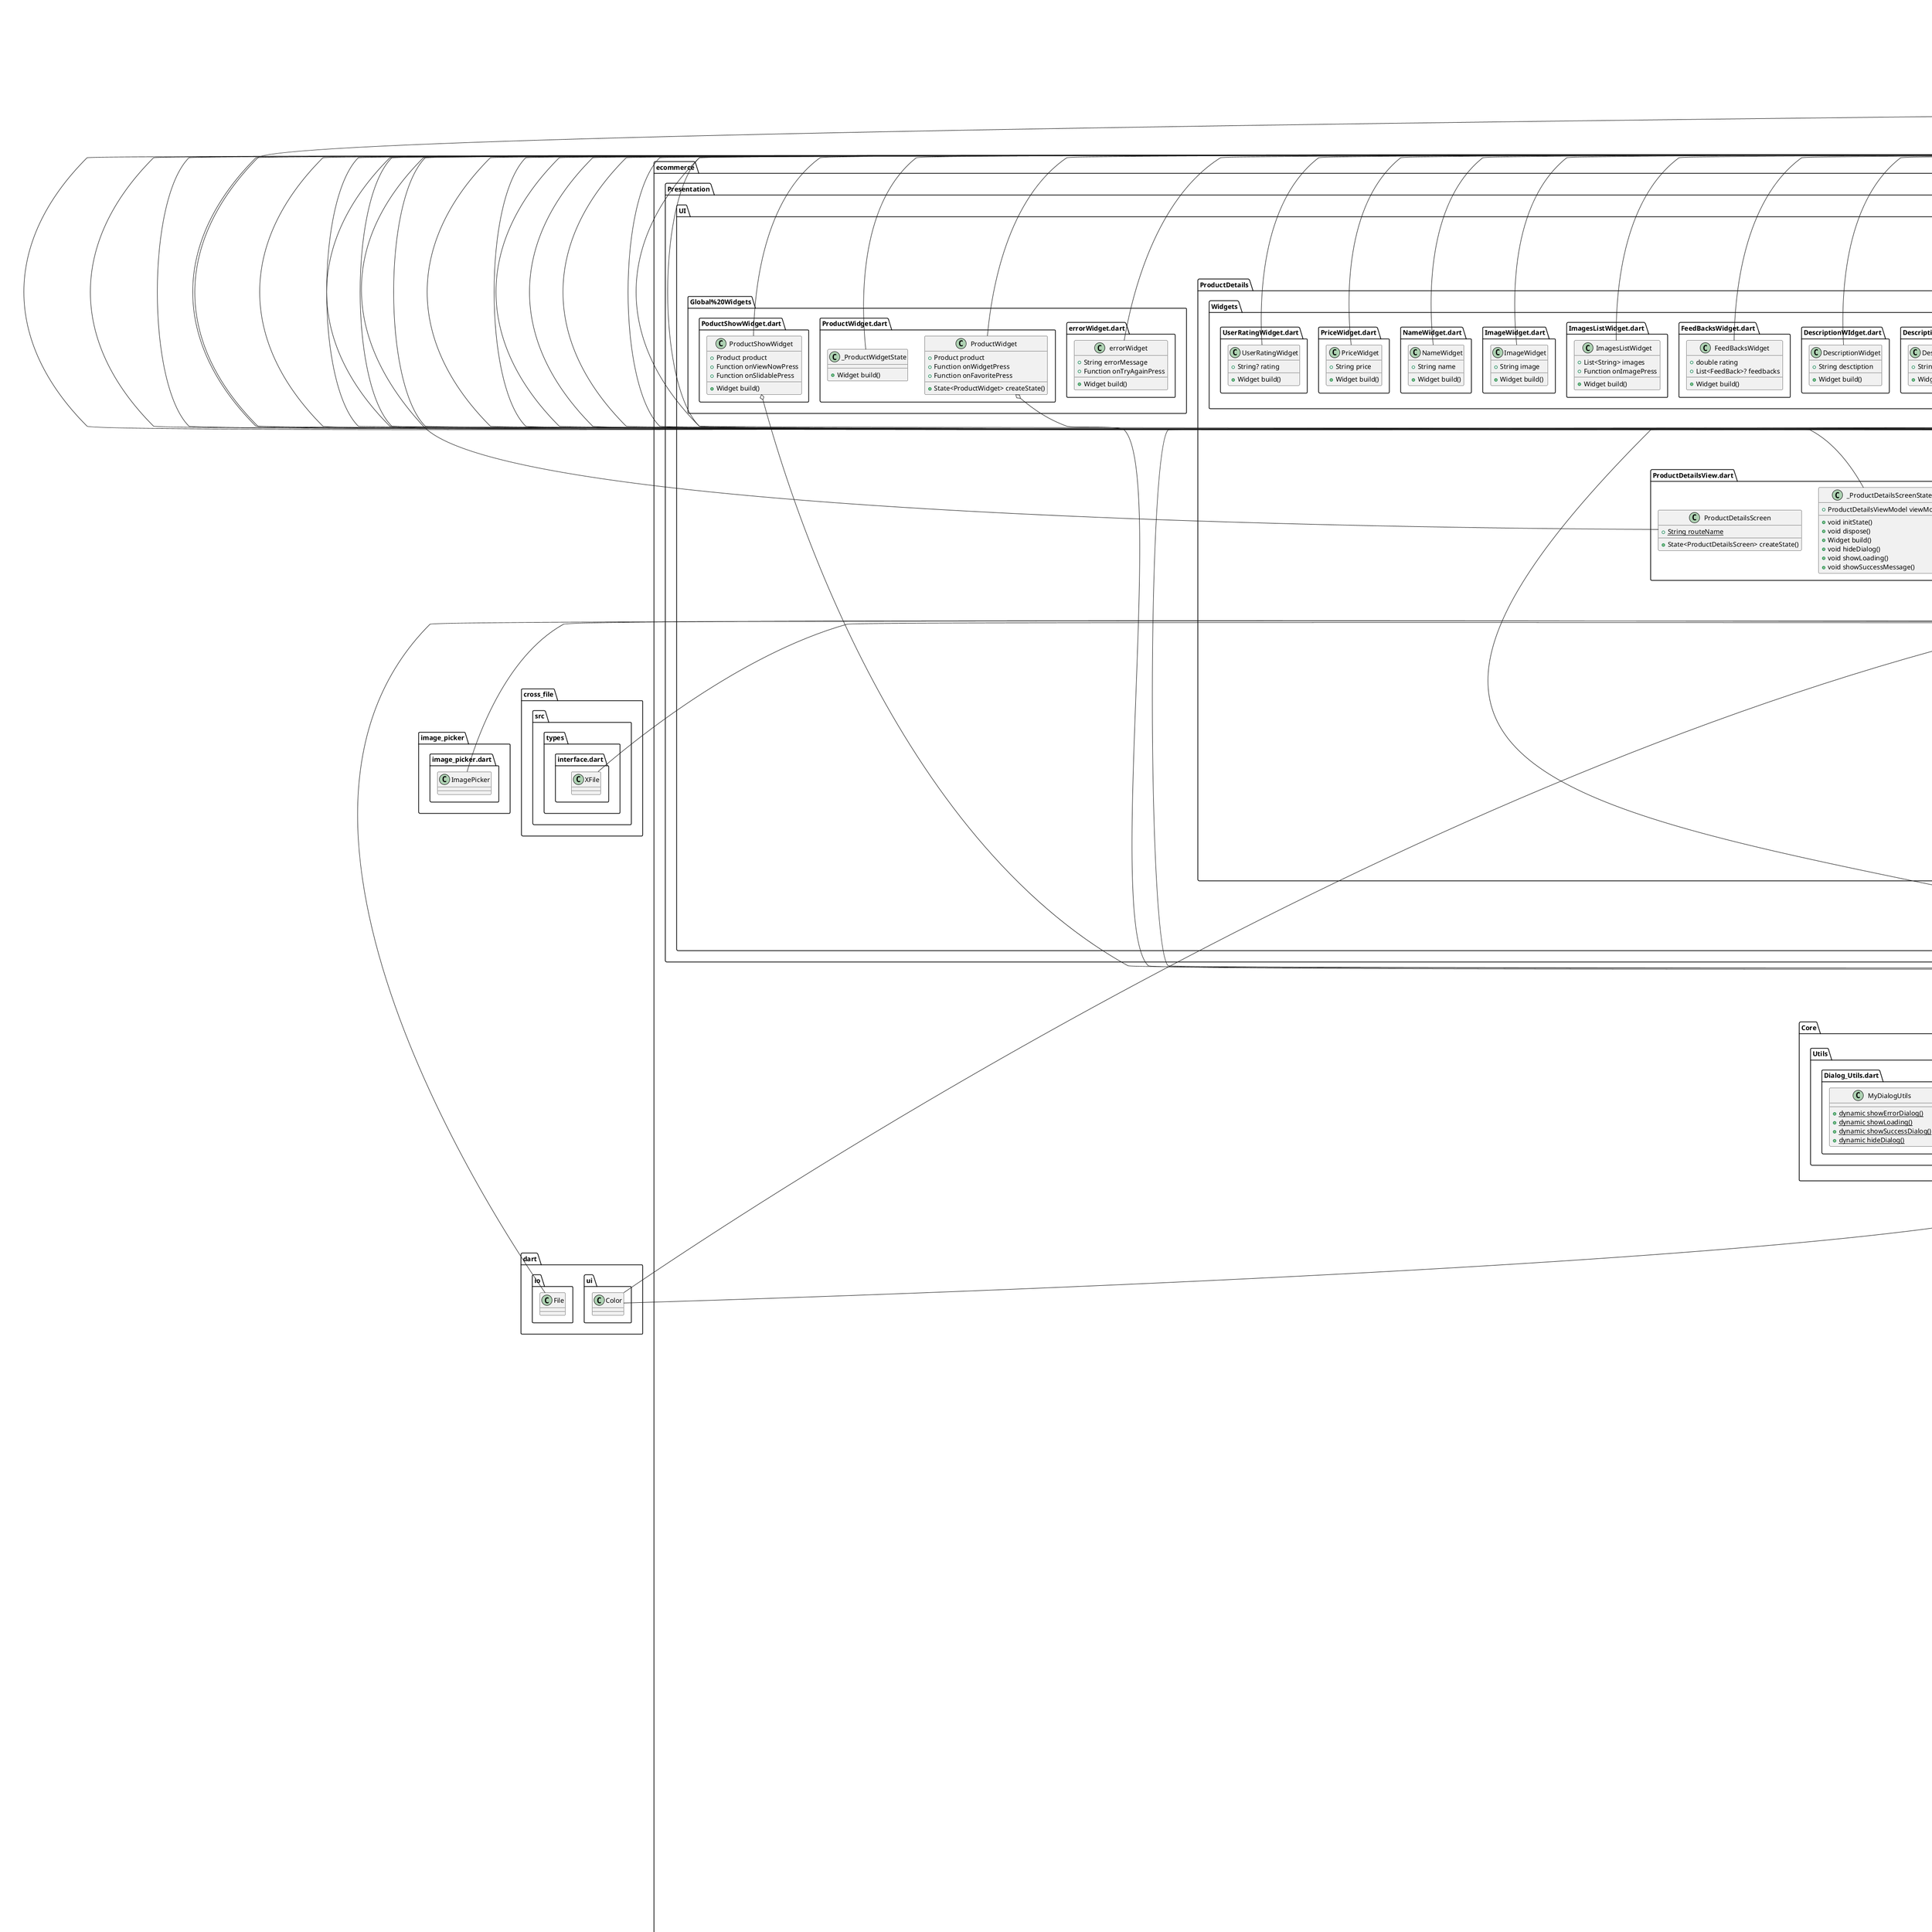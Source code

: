 @startuml
set namespaceSeparator ::

class "ecommerce::Core::Provider::AppConfigProvider.dart::AppConfigProvider" {
  +String token
  +void updateToken()
}

"flutter::src::foundation::change_notifier.dart::ChangeNotifier" <|-- "ecommerce::Core::Provider::AppConfigProvider.dart::AppConfigProvider"

class "ecommerce::Core::Theme::MyTheme.dart::MyTheme" {
  {static} +Color darkBlue
  {static} +Color blue
  {static} +Color lightBlue
  {static} +Color backGround
  {static} +ThemeData darkTheme
}

"ecommerce::Core::Theme::MyTheme.dart::MyTheme" o-- "dart::ui::Color"
"ecommerce::Core::Theme::MyTheme.dart::MyTheme" o-- "flutter::src::material::theme_data.dart::ThemeData"

class "ecommerce::Core::Utils::Dialog_Utils.dart::MyDialogUtils" {
  {static} +dynamic showErrorDialog()
  {static} +dynamic showLoading()
  {static} +dynamic showSuccessDialog()
  {static} +dynamic hideDialog()
}

class "ecommerce::Data::Api::ApiManager.dart::ApiManager" {
  {static} -ApiManager? _instance
  +String baseUrl
  +String addUserRoute
  +String addUserImageRoute
  +String loginRoute
  +String getCategoriesRoute
  +String getAllNewAddedProductsRoute
  +String getProductsByCategoryRoute
  +String getProductDetailsRoute
  +String getSearchedProductsRoute
  +String getCartProductsRoute
  +String addProductToCartRoute
  +String deleteProductFromCartRoute
  +String addOrderRoute
  +String getUserDataRoute
  +String getOrderHistoryRoute
  +String updateUserDataRoute
  {static} +ApiManager getApiManager()
  +Future<CreateUserResponseDTO> addNewUser()
  +Future<String> uploadUserImage()
  +Future<LoginResponseDTO> login()
  +Future<CategoriesResponseDTO> getCategories()
  +Future<ProductsResponseDTO> getAllNewAddedProducts()
  +Future<ProductsResponseDTO> getProductsByCategory()
  +Future<ProductDetailsResponseDTO> getProductDetails()
  +Future<ProductsResponseDTO> getSearchedProducts()
  +Future<CartItemsResponseDTO> getCartItems()
  +Future<CartUpdateResponseDTO> addProductToCart()
  +Future<CartUpdateResponseDTO> deleteProductFromCart()
  +Future<OrderResponseDTO?> placeOrder()
  +Future<UserDataResponseDTO> getUserData()
  +Future<OrderHistoryResponseDTO> getOrderHistory()
  +Future<UserDataResponseDTO> updateUserData()
}

"ecommerce::Data::Api::ApiManager.dart::ApiManager" o-- "ecommerce::Data::Api::ApiManager.dart::ApiManager"

class "ecommerce::Data::Data%20Source::AuthRemoteDataSourceImpl.dart::AuthRemoteDataSourceImpl" {
  +ApiManager apiManager
  +Future<CreateUserResponse?> addNewUser()
  +Future<String> uploadUserImage()
  +Future<LoginResponse> login()
}

"ecommerce::Data::Data%20Source::AuthRemoteDataSourceImpl.dart::AuthRemoteDataSourceImpl" o-- "ecommerce::Data::Api::ApiManager.dart::ApiManager"
"ecommerce::Domain::Repository::Auth_Ropository_Contract.dart::AuthRemoteDataSource" <|-- "ecommerce::Data::Data%20Source::AuthRemoteDataSourceImpl.dart::AuthRemoteDataSourceImpl"

class "ecommerce::Data::Data%20Source::CategoriesRemoteDataSource.dart::CategoriesRemoteDataSourceImpl" {
  +ApiManager apiManager
  +Future<CategoriesResponse> getCategories()
}

"ecommerce::Data::Data%20Source::CategoriesRemoteDataSource.dart::CategoriesRemoteDataSourceImpl" o-- "ecommerce::Data::Api::ApiManager.dart::ApiManager"
"ecommerce::Domain::Repository::Categories_Repository_Contract.dart::CategoriesRemoteDataSource" <|-- "ecommerce::Data::Data%20Source::CategoriesRemoteDataSource.dart::CategoriesRemoteDataSourceImpl"

class "ecommerce::Data::Data%20Source::OrdersRemoteDataSourceImpl.dart::OrdersRemoteDataSourceImpl" {
  +ApiManager apiManager
  +Future<OrderResponse> placeOrder()
  +Future<OrderHistoryResponse> getOrderHistory()
}

"ecommerce::Data::Data%20Source::OrdersRemoteDataSourceImpl.dart::OrdersRemoteDataSourceImpl" o-- "ecommerce::Data::Api::ApiManager.dart::ApiManager"
"ecommerce::Domain::Repository::Orders_Repository_Contract.dart::OrdersRemoteDataSource" <|-- "ecommerce::Data::Data%20Source::OrdersRemoteDataSourceImpl.dart::OrdersRemoteDataSourceImpl"

class "ecommerce::Data::Data%20Source::ProductLocalDataSourceImpl.dart::ProductLocalDataSourceImpl" {
  +SQLdb sqLdb
  +Future<String> insertData()
  +Future<String> deleteData()
  +Future<List<Product>?> readData()
}

"ecommerce::Data::Data%20Source::ProductLocalDataSourceImpl.dart::ProductLocalDataSourceImpl" o-- "ecommerce::Data::SQL::SQLDB.dart::SQLdb"
"ecommerce::Domain::Repository::Products_Prepository_Contract.dart::ProductLocalDataSource" <|-- "ecommerce::Data::Data%20Source::ProductLocalDataSourceImpl.dart::ProductLocalDataSourceImpl"

class "ecommerce::Data::Data%20Source::ProductRemoteDataSourceImpl.dart::ProductRemoteDataSourceImpl" {
  +ApiManager apiManager
  +Future<ProductsResponse> getNewAddedProduct()
  +Future<ProductsResponse> getProductsByCategory()
  +Future<ProductDetailsResponse> getProductDetails()
  +Future<ProductsResponse> search()
  +Future<CartItemsResponse> getCartData()
  +Future<CartUpdateResponse> addToCart()
  +Future<CartUpdateResponse> deleteFromCart()
}

"ecommerce::Data::Data%20Source::ProductRemoteDataSourceImpl.dart::ProductRemoteDataSourceImpl" o-- "ecommerce::Data::Api::ApiManager.dart::ApiManager"
"ecommerce::Domain::Repository::Products_Prepository_Contract.dart::ProductRemoteDataSource" <|-- "ecommerce::Data::Data%20Source::ProductRemoteDataSourceImpl.dart::ProductRemoteDataSourceImpl"

class "ecommerce::Data::Data%20Source::UserRemoteDataSourceImpl.dart::UserRemoteDataSourceImpl" {
  +ApiManager apiManager
  +Future<UserData> getUserData()
  +Future<UserDataResponse> updateUserData()
}

"ecommerce::Data::Data%20Source::UserRemoteDataSourceImpl.dart::UserRemoteDataSourceImpl" o-- "ecommerce::Data::Api::ApiManager.dart::ApiManager"
"ecommerce::Domain::Repository::User_Repository_Contract.dart::UserRemoteDataSource" <|-- "ecommerce::Data::Data%20Source::UserRemoteDataSourceImpl.dart::UserRemoteDataSourceImpl"

class "ecommerce::Data::Models::Cart::CartItemDTO.dart::CartItemDTO" {
  +int? userId
  +String? productId
  +int? id
  +Map<String, dynamic> toJson()
  +CartItem toDomain()
}

class "ecommerce::Data::Models::Cart::CartItemsResponseDTO.dart::CartItemsResponseDTO" {
  +String? status
  +String? message
  +List<CartProductsDTO>? cartProducts
  +Map<String, dynamic> toJson()
  +CartItemsResponse toDomain()
}

class "ecommerce::Data::Models::Cart::CartProductDTO.dart::CartProductDTO" {
  +num? id
  +String? name
  +num? category
  +num? price
  +String? mainImage
  +num? brand
  +num? quantity
  +num? rating
  +Map<String, dynamic> toJson()
  +CartProduct toDomain()
}

class "ecommerce::Data::Models::Cart::CartProductsDTO.dart::CartProductsDTO" {
  +num? id
  +num? productId
  +num? userId
  +CartProductDTO? cartProduct
  +Map<String, dynamic> toJson()
  +CartProducts toDomain()
}

"ecommerce::Data::Models::Cart::CartProductsDTO.dart::CartProductsDTO" o-- "ecommerce::Data::Models::Cart::CartProductDTO.dart::CartProductDTO"

class "ecommerce::Data::Models::Cart::CartUpdateResponseDTO.dart::CartUpdateResponseDTO" {
  +int? code
  +String? message
  +CartItemDTO? cartItem
  +Map<String, dynamic> toJson()
  +CartUpdateResponse toDomain()
}

"ecommerce::Data::Models::Cart::CartUpdateResponseDTO.dart::CartUpdateResponseDTO" o-- "ecommerce::Data::Models::Cart::CartItemDTO.dart::CartItemDTO"

class "ecommerce::Data::Models::Categories::CategoriesDTO.dart::CategoriesDTO" {
  +num? id
  +String? name
  +String? image
  +Map<String, dynamic> toJson()
  +Categories toDomain()
}

class "ecommerce::Data::Models::Categories::CategoriesResponseDTO.dart::CategoriesResponseDTO" {
  +String? statusCode
  +String? message
  +List<CategoriesDTO>? categories
  +Map<String, dynamic> toJson()
  +CategoriesResponse toDomain()
}

class "ecommerce::Data::Models::Order::OrderDTO.dart::OrderDTO" {
  +String? token
  +String? name
  +String? phoneNumber
  +String? address
  +String? cardNumber
  +String? shippingState
  +double? shippingPrice
  +String? postalCode
  +double? total
  +List<OrderProductsDTO>? products
  +Map<String, dynamic> toJson()
}

class "ecommerce::Data::Models::Order::OrderHistoryProductDTO.dart::OrderHistoryProductDTO" {
  +num? id
  +num? orderId
  +num? productId
  +num? quantity
  +num? orderTotal
  +String? createdAt
  +String? updatedAt
  +String? productName
  +Map<String, dynamic> toJson()
  +OrderHistoryProduct toDomain()
}

class "ecommerce::Data::Models::Order::OrderHistoryResponseDTO.dart::OrderHistoryResponseDTO" {
  +num? statusCode
  +String? message
  +List<OrdersHistoryDTO>? orders
  +Map<String, dynamic> toJson()
  +OrderHistoryResponse toDomain()
}

class "ecommerce::Data::Models::Order::OrderProductsDTO.dart::OrderProductsDTO" {
  +int? id
  +int? quantity
  +double? orderTotal
  +Map<String, dynamic> toJson()
}

class "ecommerce::Data::Models::Order::OrderResponseDTO.dart::OrderResponseDTO" {
  +int? statusCode
  +String? message
  +int? orderNumber
  +String? userName
  +int? total
  +int? shippingCharge
  +Map<String, dynamic> toJson()
  +OrderResponse toDomain()
}

class "ecommerce::Data::Models::Order::OrdersHistoryDTO.dart::OrdersHistoryDTO" {
  +num? id
  +num? userId
  +String? name
  +String? phoneNumber
  +String? address
  +String? cardNumber
  +String? shippingState
  +num? shippingPrice
  +String? postalCode
  +num? total
  +String? createdAt
  +String? updatedAt
  +List<OrderHistoryProductDTO>? products
  +Map<String, dynamic> toJson()
  +OrdersHistory toDomain()
}

class "ecommerce::Data::Models::Products::FeedBackDTO.dart::FeedBackDTO" {
  +String? user
  +num? rate
  +String? comment
  +String? userImage
  +Map<String, dynamic> toJson()
  +FeedBack toDomain()
}

class "ecommerce::Data::Models::Products::ProductDetailsDTO.dart::ProductDetailsDTO" {
  +num? id
  +String? name
  +String? category
  +num? price
  +String? mainImage
  +String? description
  +String? descriptionImage
  +String? brand
  +num? quantity
  +num? rating
  +num? userRating
  +String? userComment
  +List<FeedBackDTO>? feedBack
  +List<String>? images
  +Map<String, dynamic> toJson()
  +ProductDetails toDomain()
}

class "ecommerce::Data::Models::Products::ProductDetailsResponseDTO.dart::ProductDetailsResponseDTO" {
  +String? status
  +String? message
  +ProductDetailsDTO? product
  +Map<String, dynamic> toJson()
  +ProductDetailsResponse toDomain()
}

"ecommerce::Data::Models::Products::ProductDetailsResponseDTO.dart::ProductDetailsResponseDTO" o-- "ecommerce::Data::Models::Products::ProductDetailsDTO.dart::ProductDetailsDTO"

class "ecommerce::Data::Models::Products::ProductsDTO.dart::ProductsDTO" {
  +num? id
  +String? name
  +String? category
  +num? price
  +String? mainImage
  +String? brand
  +num? rating
  +Map<String, dynamic> toJson()
  +Product toDomain()
}

class "ecommerce::Data::Models::Products::ProductsResponseDTO.dart::ProductsResponseDTO" {
  +String? status
  +String? message
  +num? page
  +List<ProductsDTO>? products
  +Map<String, dynamic> toJson()
  +ProductsResponse toDomain()
}

class "ecommerce::Data::Models::User::CreateUserResponseDTO.dart::CreateUserResponseDTO" {
  +String? statusCode
  +String? message
  +UserDTO? user
  +Map<String, dynamic> toJson()
  +CreateUserResponse toDomain()
}

"ecommerce::Data::Models::User::CreateUserResponseDTO.dart::CreateUserResponseDTO" o-- "ecommerce::Data::Models::User::UserDTO.dart::UserDTO"

class "ecommerce::Data::Models::User::LoginResponseDTO.dart::LoginResponseDTO" {
  +String? statusCode
  +String? message
  +String? token
  +Map<String, dynamic> toJson()
  +LoginResponse toDomain()
}

class "ecommerce::Data::Models::User::UserDataDTO.dart::UserDataDTO" {
  +int? id
  +String? name
  +String? email
  +String? phone
  +String? image
  +String? birthDate
  +String? token
  +String? createdAt
  +String? updatedAt
  +Map<String, dynamic> toJson()
  +UserData toDomain()
}

class "ecommerce::Data::Models::User::UserDataResponseDTO.dart::UserDataResponseDTO" {
  +int? statusCode
  +String? message
  +UserDataDTO? user
  +Map<String, dynamic> toJson()
  +UserDataResponse toDomain()
}

"ecommerce::Data::Models::User::UserDataResponseDTO.dart::UserDataResponseDTO" o-- "ecommerce::Data::Models::User::UserDataDTO.dart::UserDataDTO"

class "ecommerce::Data::Models::User::UserDTO.dart::UserDTO" {
  +String? name
  +String? email
  +String? password
  +String? phone
  +String? birthDate
  +String? token
  +Map<String, dynamic> toJson()
}

class "ecommerce::Data::Repository::AuthRepositoryImpl.dart::AuthRepositoryImpl" {
  +AuthRemoteDataSource remoteDataSource
  +Future<CreateUserResponse> addNewUser()
  +Future<String> uploadUserImage()
  +Future<LoginResponse> login()
}

"ecommerce::Data::Repository::AuthRepositoryImpl.dart::AuthRepositoryImpl" o-- "ecommerce::Domain::Repository::Auth_Ropository_Contract.dart::AuthRemoteDataSource"
"ecommerce::Domain::Repository::Auth_Ropository_Contract.dart::AuthRepository" <|-- "ecommerce::Data::Repository::AuthRepositoryImpl.dart::AuthRepositoryImpl"

class "ecommerce::Data::Repository::CategoriesRepository.dart::CategoriesRepositoryImpl" {
  +CategoriesRemoteDataSource remoteDataSource
  +Future<CategoriesResponse> getCategories()
}

"ecommerce::Data::Repository::CategoriesRepository.dart::CategoriesRepositoryImpl" o-- "ecommerce::Domain::Repository::Categories_Repository_Contract.dart::CategoriesRemoteDataSource"
"ecommerce::Domain::Repository::Categories_Repository_Contract.dart::CategoriesRepository" <|-- "ecommerce::Data::Repository::CategoriesRepository.dart::CategoriesRepositoryImpl"

class "ecommerce::Data::Repository::OrdersRepositoryImpl.dart::OrdersRepositoryImpl" {
  +OrdersRemoteDataSource remoteDataSource
  +Future<OrderResponse> placeOrder()
  +Future<List<OrdersHistory>?> getOrderHistory()
}

"ecommerce::Data::Repository::OrdersRepositoryImpl.dart::OrdersRepositoryImpl" o-- "ecommerce::Domain::Repository::Orders_Repository_Contract.dart::OrdersRemoteDataSource"
"ecommerce::Domain::Repository::Orders_Repository_Contract.dart::OrdersRepository" <|-- "ecommerce::Data::Repository::OrdersRepositoryImpl.dart::OrdersRepositoryImpl"

class "ecommerce::Data::Repository::ProductRepositoryImpl.dart::ProductRepositoryImpl" {
  +ProductRemoteDataSource remoteDataSource
  +ProductLocalDataSource localDataSource
  +Future<List<Product>?> getNewAddedProduct()
  +Future<List<Product>?> getProductsByCategory()
  +Future<ProductDetails?> getProductDetails()
  +Future<String> insertData()
  +Future<String> deleteData()
  +Future<List<Product>?> readData()
  +Future<List<Product>?> search()
  +Future<List<CartProducts>?> getCartData()
  +Future<String?> addToCart()
  +Future<String?> deleteFromCart()
}

"ecommerce::Data::Repository::ProductRepositoryImpl.dart::ProductRepositoryImpl" o-- "ecommerce::Domain::Repository::Products_Prepository_Contract.dart::ProductRemoteDataSource"
"ecommerce::Data::Repository::ProductRepositoryImpl.dart::ProductRepositoryImpl" o-- "ecommerce::Domain::Repository::Products_Prepository_Contract.dart::ProductLocalDataSource"
"ecommerce::Domain::Repository::Products_Prepository_Contract.dart::ProductRepository" <|-- "ecommerce::Data::Repository::ProductRepositoryImpl.dart::ProductRepositoryImpl"

class "ecommerce::Data::Repository::UserRepositoryImpl.dart::UserRepositoryImpl" {
  +UserRemoteDataSource remoteDataSource
  +Future<UserData> getUserData()
  +Future<String?> updateUserData()
}

"ecommerce::Data::Repository::UserRepositoryImpl.dart::UserRepositoryImpl" o-- "ecommerce::Domain::Repository::User_Repository_Contract.dart::UserRemoteDataSource"
"ecommerce::Domain::Repository::User_Repository_Contract.dart::UserRepository" <|-- "ecommerce::Data::Repository::UserRepositoryImpl.dart::UserRepositoryImpl"

class "ecommerce::Data::SQL::SQLDB.dart::SQLdb" {
  {static} -Database? _db
  +Future<Database?> getDB()
  +dynamic initiateDB()
  -void _onCreate()
  +Future<String> insertData()
  +Future<String> deleteData()
  +dynamic readData()
}

"ecommerce::Data::SQL::SQLDB.dart::SQLdb" o-- "sqflite_common::sqlite_api.dart::Database"

class "ecommerce::Domain::Models::Cart::CartItem.dart::CartItem" {
  +int? userId
  +String? productId
  +int? id
}

class "ecommerce::Domain::Models::Cart::CartItemsResponse.dart::CartItemsResponse" {
  +String? status
  +String? message
  +List<CartProducts>? cartProducts
}

class "ecommerce::Domain::Models::Cart::CartProduct.dart::CartProduct" {
  +num? id
  +String? name
  +num? category
  +num? price
  +String? mainImage
  +num? brand
  +num? quantity
  +num? rating
  +int? orderedQuantity
}

class "ecommerce::Domain::Models::Cart::CartProducts.dart::CartProducts" {
  +num? id
  +num? productId
  +num? userId
  +CartProduct? cartProduct
}

"ecommerce::Domain::Models::Cart::CartProducts.dart::CartProducts" o-- "ecommerce::Domain::Models::Cart::CartProduct.dart::CartProduct"

class "ecommerce::Domain::Models::Cart::CartUpdateResponse.dart::CartUpdateResponse" {
  +int? code
  +String? message
  +CartItem? cartItem
}

"ecommerce::Domain::Models::Cart::CartUpdateResponse.dart::CartUpdateResponse" o-- "ecommerce::Domain::Models::Cart::CartItem.dart::CartItem"

class "ecommerce::Domain::Models::Categories::Categories.dart::Categories" {
  +num? id
  +String? name
  +String? image
}

class "ecommerce::Domain::Models::Categories::CategoriesResponse.dart::CategoriesResponse" {
  +String? statusCode
  +String? message
  +List<Categories>? categories
}

class "ecommerce::Domain::Models::Order::Order.dart::Order" {
  +String? token
  +String? name
  +String? phoneNumber
  +String? address
  +String? cardNumber
  +String? shippingState
  +double? shippingPrice
  +String? postalCode
  +double? total
  +List<OrderProducts>? products
  +OrderDTO toData()
}

class "ecommerce::Domain::Models::Order::OrderHistoryProduct.dart::OrderHistoryProduct" {
  +num? id
  +num? quantity
  +num? orderTotal
  +String? productName
}

class "ecommerce::Domain::Models::Order::OrderHistoryResponse.dart::OrderHistoryResponse" {
  +num? statusCode
  +String? message
  +List<OrdersHistory>? orders
}

class "ecommerce::Domain::Models::Order::OrderProducts.dart::OrderProducts" {
  +int? id
  +int? quantity
  +double? orderTotal
  +OrderProductsDTO toData()
}

class "ecommerce::Domain::Models::Order::OrderResponse.dart::OrderResponse" {
  +int? statusCode
  +String? message
  +int? orderNumber
  +String? userName
  +int? total
  +int? shippingCharge
}

class "ecommerce::Domain::Models::Order::OrdersHistory.dart::OrdersHistory" {
  +num? id
  +String? shippingState
  +num? total
  +String? createdAt
  +List<OrderHistoryProduct>? products
}

class "ecommerce::Domain::Models::Products::FeedBack.dart::FeedBack" {
  +String? user
  +num? rate
  +String? comment
  +String? userImage
}

class "ecommerce::Domain::Models::Products::Prdouct.dart::Product" {
  +num? id
  +String? name
  +String? category
  +num? price
  +String? mainImage
  +String? brand
  +num? rating
  +bool? isInWishList
}

class "ecommerce::Domain::Models::Products::ProductDetails.dart::ProductDetails" {
  +num? id
  +String? name
  +String? category
  +num? price
  +String? mainImage
  +String? description
  +String? descriptionImage
  +String? brand
  +num? quantity
  +num? rating
  +num? userRating
  +String? userComment
  +List<FeedBack>? feedBack
  +List<String>? images
}

class "ecommerce::Domain::Models::Products::ProductDetailsResponse.dart::ProductDetailsResponse" {
  +String? status
  +String? message
  +ProductDetails? product
}

"ecommerce::Domain::Models::Products::ProductDetailsResponse.dart::ProductDetailsResponse" o-- "ecommerce::Domain::Models::Products::ProductDetails.dart::ProductDetails"

class "ecommerce::Domain::Models::Products::ProductsResponse.dart::ProductsResponse" {
  +String? status
  +String? message
  +List<Product>? products
}

class "ecommerce::Domain::Models::User::CreateUserResponse.dart::CreateUserResponse" {
  +String? statusCode
  +String? message
  +String? token
}

class "ecommerce::Domain::Models::User::LoginResponse.dart::LoginResponse" {
  +String? statusCode
  +String? message
  +String? token
}

class "ecommerce::Domain::Models::User::UserData.dart::UserData" {
  +int? id
  +String? name
  +String? email
  +String? phone
  +String? image
  +String? birthDate
  +String? token
  +String? createdAt
  +String? updatedAt
}

class "ecommerce::Domain::Models::User::UserDataResponse.dart::UserDataResponse" {
  +int? statusCode
  +String? message
  +UserData? user
}

"ecommerce::Domain::Models::User::UserDataResponse.dart::UserDataResponse" o-- "ecommerce::Domain::Models::User::UserData.dart::UserData"

abstract class "ecommerce::Domain::Repository::Auth_Ropository_Contract.dart::AuthRemoteDataSource" {
  +Future<CreateUserResponse?> addNewUser()
  +Future<String> uploadUserImage()
  +Future<LoginResponse> login()
}

abstract class "ecommerce::Domain::Repository::Auth_Ropository_Contract.dart::AuthRepository" {
  +Future<CreateUserResponse?> addNewUser()
  +Future<String> uploadUserImage()
  +Future<LoginResponse> login()
}

abstract class "ecommerce::Domain::Repository::Categories_Repository_Contract.dart::CategoriesRemoteDataSource" {
  +Future<CategoriesResponse> getCategories()
}

abstract class "ecommerce::Domain::Repository::Categories_Repository_Contract.dart::CategoriesRepository" {
  +Future<CategoriesResponse> getCategories()
}

abstract class "ecommerce::Domain::Repository::Orders_Repository_Contract.dart::OrdersRemoteDataSource" {
  +Future<OrderResponse> placeOrder()
  +Future<OrderHistoryResponse> getOrderHistory()
}

abstract class "ecommerce::Domain::Repository::Orders_Repository_Contract.dart::OrdersRepository" {
  +Future<OrderResponse> placeOrder()
  +Future<List<OrdersHistory>?> getOrderHistory()
}

abstract class "ecommerce::Domain::Repository::Products_Prepository_Contract.dart::ProductRemoteDataSource" {
  +Future<ProductsResponse> getNewAddedProduct()
  +Future<ProductsResponse> getProductsByCategory()
  +Future<ProductDetailsResponse> getProductDetails()
  +Future<ProductsResponse> search()
  +Future<CartItemsResponse> getCartData()
  +Future<CartUpdateResponse> addToCart()
  +Future<CartUpdateResponse> deleteFromCart()
}

abstract class "ecommerce::Domain::Repository::Products_Prepository_Contract.dart::ProductRepository" {
  +Future<List<Product>?> getNewAddedProduct()
  +Future<List<Product>?> getProductsByCategory()
  +Future<ProductDetails?> getProductDetails()
  +Future<String> insertData()
  +Future<String> deleteData()
  +Future<List<Product>?> readData()
  +Future<List<Product>?> search()
  +Future<List<CartProducts>?> getCartData()
  +Future<String?> addToCart()
  +Future<String?> deleteFromCart()
}

abstract class "ecommerce::Domain::Repository::Products_Prepository_Contract.dart::ProductLocalDataSource" {
  +Future<String> insertData()
  +Future<String> deleteData()
  +Future<List<Product>?> readData()
}

abstract class "ecommerce::Domain::Repository::User_Repository_Contract.dart::UserRemoteDataSource" {
  +Future<UserData> getUserData()
  +Future<UserDataResponse> updateUserData()
}

abstract class "ecommerce::Domain::Repository::User_Repository_Contract.dart::UserRepository" {
  +Future<UserData> getUserData()
  +Future<String?> updateUserData()
}

class "ecommerce::Domain::UseCase::AddProductToCartUseCase.dart::AddProductToCartUseCase" {
  +ProductRepository repository
  +Future<String?> invoke()
}

"ecommerce::Domain::UseCase::AddProductToCartUseCase.dart::AddProductToCartUseCase" o-- "ecommerce::Domain::Repository::Products_Prepository_Contract.dart::ProductRepository"

class "ecommerce::Domain::UseCase::AddToWishListUseCase.dart::AddToWishListUseCase" {
  +ProductRepository repository
  +Future<String> invoke()
}

"ecommerce::Domain::UseCase::AddToWishListUseCase.dart::AddToWishListUseCase" o-- "ecommerce::Domain::Repository::Products_Prepository_Contract.dart::ProductRepository"

class "ecommerce::Domain::UseCase::AuthLoginUserCase.dart::AuthLoginUserCase" {
  +AuthRepository repository
  +Future<LoginResponse> login()
}

"ecommerce::Domain::UseCase::AuthLoginUserCase.dart::AuthLoginUserCase" o-- "ecommerce::Domain::Repository::Auth_Ropository_Contract.dart::AuthRepository"

class "ecommerce::Domain::UseCase::AuthRegistrationUseCase.dart::AuthRegistrationUseCase" {
  +AuthRepository repository
  +Future<CreateUserResponse> invoke()
}

"ecommerce::Domain::UseCase::AuthRegistrationUseCase.dart::AuthRegistrationUseCase" o-- "ecommerce::Domain::Repository::Auth_Ropository_Contract.dart::AuthRepository"

class "ecommerce::Domain::UseCase::AuthUploadUserImageUseCase.dart::AuthUploadUserImageUseCase" {
  +AuthRepository repository
  +Future<String> uploadUserImage()
}

"ecommerce::Domain::UseCase::AuthUploadUserImageUseCase.dart::AuthUploadUserImageUseCase" o-- "ecommerce::Domain::Repository::Auth_Ropository_Contract.dart::AuthRepository"

class "ecommerce::Domain::UseCase::DeleteFromWishListUseCase.dart::DeleteFromWishListUseCase" {
  +ProductRepository repository
  +Future<String> invoke()
}

"ecommerce::Domain::UseCase::DeleteFromWishListUseCase.dart::DeleteFromWishListUseCase" o-- "ecommerce::Domain::Repository::Products_Prepository_Contract.dart::ProductRepository"

class "ecommerce::Domain::UseCase::DeleteProductFromCartUseCase.dart::DeleteProductFromCartUseCase" {
  +ProductRepository repository
  +Future<String?> invoke()
}

"ecommerce::Domain::UseCase::DeleteProductFromCartUseCase.dart::DeleteProductFromCartUseCase" o-- "ecommerce::Domain::Repository::Products_Prepository_Contract.dart::ProductRepository"

class "ecommerce::Domain::UseCase::GetCartItemsUseCase.dart::GetCartItemsUseCase" {
  +ProductRepository repository
  +Future<List<CartProducts>?> invoke()
}

"ecommerce::Domain::UseCase::GetCartItemsUseCase.dart::GetCartItemsUseCase" o-- "ecommerce::Domain::Repository::Products_Prepository_Contract.dart::ProductRepository"

class "ecommerce::Domain::UseCase::GetCategoriesUseCase.dart::GetCategoriesUseCase" {
  +CategoriesRepository categoriesRepository
  +Future<CategoriesResponse> invoke()
}

"ecommerce::Domain::UseCase::GetCategoriesUseCase.dart::GetCategoriesUseCase" o-- "ecommerce::Domain::Repository::Categories_Repository_Contract.dart::CategoriesRepository"

class "ecommerce::Domain::UseCase::GetNewAddedProductUseCase.dart::GetNewAddedProductsUseCase" {
  +ProductRepository repository
  +Future<List<Product>?> invoke()
}

"ecommerce::Domain::UseCase::GetNewAddedProductUseCase.dart::GetNewAddedProductsUseCase" o-- "ecommerce::Domain::Repository::Products_Prepository_Contract.dart::ProductRepository"

class "ecommerce::Domain::UseCase::GetOrdersHistoryUseCase.dart::GetOrdersHistoryUseCase" {
  +OrdersRepository repository
  +Future<List<OrdersHistory>?> invoke()
}

"ecommerce::Domain::UseCase::GetOrdersHistoryUseCase.dart::GetOrdersHistoryUseCase" o-- "ecommerce::Domain::Repository::Orders_Repository_Contract.dart::OrdersRepository"

class "ecommerce::Domain::UseCase::GetProductDetailsUseCase.dart::GetProductDetailsUseCase" {
  +ProductRepository repository
  +Future<ProductDetails?> invoke()
}

"ecommerce::Domain::UseCase::GetProductDetailsUseCase.dart::GetProductDetailsUseCase" o-- "ecommerce::Domain::Repository::Products_Prepository_Contract.dart::ProductRepository"

class "ecommerce::Domain::UseCase::GetProductsByCategoryIdUseCase.dart::GetProductsByCategoryIdUseCase" {
  +ProductRepository repository
  +Future<List<Product>?> invoke()
}

"ecommerce::Domain::UseCase::GetProductsByCategoryIdUseCase.dart::GetProductsByCategoryIdUseCase" o-- "ecommerce::Domain::Repository::Products_Prepository_Contract.dart::ProductRepository"

class "ecommerce::Domain::UseCase::GetUserDataUseCase.dart::GetUserDataUseCase" {
  +UserRepository repository
  +Future<UserData> invoke()
}

"ecommerce::Domain::UseCase::GetUserDataUseCase.dart::GetUserDataUseCase" o-- "ecommerce::Domain::Repository::User_Repository_Contract.dart::UserRepository"

class "ecommerce::Domain::UseCase::GetWishListProductsUseCase.dart::GetWishListProductsUseCase" {
  +ProductRepository repository
  +Future<List<Product>?> invoke()
}

"ecommerce::Domain::UseCase::GetWishListProductsUseCase.dart::GetWishListProductsUseCase" o-- "ecommerce::Domain::Repository::Products_Prepository_Contract.dart::ProductRepository"

class "ecommerce::Domain::UseCase::PlaceOrderUseCase.dart::PlaceOrderUseCase" {
  +OrdersRepository repository
  +Future<OrderResponse> invoke()
}

"ecommerce::Domain::UseCase::PlaceOrderUseCase.dart::PlaceOrderUseCase" o-- "ecommerce::Domain::Repository::Orders_Repository_Contract.dart::OrdersRepository"

class "ecommerce::Domain::UseCase::SearchForProductUseCase.dart::SearchForProductUseCase" {
  +ProductRepository repository
  +Future<List<Product>?> invoke()
}

"ecommerce::Domain::UseCase::SearchForProductUseCase.dart::SearchForProductUseCase" o-- "ecommerce::Domain::Repository::Products_Prepository_Contract.dart::ProductRepository"

class "ecommerce::Domain::UseCase::UpdateUserDataUseCase.dart::UpdateUserDataUseCase" {
  +UserRepository repository
  +Future<String?> invoke()
}

"ecommerce::Domain::UseCase::UpdateUserDataUseCase.dart::UpdateUserDataUseCase" o-- "ecommerce::Domain::Repository::User_Repository_Contract.dart::UserRepository"

class "ecommerce::main.dart::MyApp" {
  +String token
  +Widget build()
}

"flutter::src::widgets::framework.dart::StatelessWidget" <|-- "ecommerce::main.dart::MyApp"

abstract class "ecommerce::Presentation::UI::EditUserInfo::EditUserInfoNavigator.dart::EditUserInfoNavigator" {
  +dynamic showErrorMessage()
  +dynamic showSuccessMessage()
  +dynamic showLoading()
  +dynamic hideDialog()
}

class "ecommerce::Presentation::UI::EditUserInfo::EditUserInfoView.dart::EditUserInfoScreen" {
  {static} +String routeName
  +State<EditUserInfoScreen> createState()
}

"flutter::src::widgets::framework.dart::StatefulWidget" <|-- "ecommerce::Presentation::UI::EditUserInfo::EditUserInfoView.dart::EditUserInfoScreen"

class "ecommerce::Presentation::UI::EditUserInfo::EditUserInfoView.dart::_EditUserInfoScreenState" {
  +EditUserInfoViewModel viewModel
  +bool isVisible
  +void initState()
  +void dispose()
  +Widget build()
  +void showMyDatePicker()
  +Widget dataFormField()
  +Widget passwordFormField()
  +dynamic showErrorMessage()
  +dynamic hideDialog()
  +dynamic showLoading()
  +dynamic showSuccessMessage()
}

"ecommerce::Presentation::UI::EditUserInfo::EditUserInfoView.dart::_EditUserInfoScreenState" o-- "ecommerce::Presentation::UI::EditUserInfo::EditUserInfoViewModel.dart::EditUserInfoViewModel"
"flutter::src::widgets::framework.dart::State" <|-- "ecommerce::Presentation::UI::EditUserInfo::EditUserInfoView.dart::_EditUserInfoScreenState"
"ecommerce::Presentation::UI::EditUserInfo::EditUserInfoNavigator.dart::EditUserInfoNavigator" <|-- "ecommerce::Presentation::UI::EditUserInfo::EditUserInfoView.dart::_EditUserInfoScreenState"

class "ecommerce::Presentation::UI::EditUserInfo::EditUserInfoViewModel.dart::EditUserInfoViewModel" {
  +UserData? userData
  +UpdateUserDataUseCase useCase
  +DateTime date
  +AppConfigProvider? provider
  +EditUserInfoNavigator? navigator
  +GlobalKey<FormState> formKey
  +TextEditingController nameController
  +TextEditingController emailController
  +TextEditingController passwordController
  +TextEditingController rePasswordController
  +TextEditingController phoneController
  +void updateControllers()
  +String? nameValidation()
  +String? emailValidation()
  +String? passwordValidation()
  +String? phoneValidation()
  +void onUpdateButtonPress()
}

"ecommerce::Presentation::UI::EditUserInfo::EditUserInfoViewModel.dart::EditUserInfoViewModel" o-- "ecommerce::Domain::Models::User::UserData.dart::UserData"
"ecommerce::Presentation::UI::EditUserInfo::EditUserInfoViewModel.dart::EditUserInfoViewModel" o-- "ecommerce::Domain::UseCase::UpdateUserDataUseCase.dart::UpdateUserDataUseCase"
"ecommerce::Presentation::UI::EditUserInfo::EditUserInfoViewModel.dart::EditUserInfoViewModel" o-- "ecommerce::Core::Provider::AppConfigProvider.dart::AppConfigProvider"
"ecommerce::Presentation::UI::EditUserInfo::EditUserInfoViewModel.dart::EditUserInfoViewModel" o-- "ecommerce::Presentation::UI::EditUserInfo::EditUserInfoNavigator.dart::EditUserInfoNavigator"
"ecommerce::Presentation::UI::EditUserInfo::EditUserInfoViewModel.dart::EditUserInfoViewModel" o-- "flutter::src::widgets::framework.dart::GlobalKey<FormState>"
"ecommerce::Presentation::UI::EditUserInfo::EditUserInfoViewModel.dart::EditUserInfoViewModel" o-- "flutter::src::widgets::editable_text.dart::TextEditingController"
"flutter::src::foundation::change_notifier.dart::ChangeNotifier" <|-- "ecommerce::Presentation::UI::EditUserInfo::EditUserInfoViewModel.dart::EditUserInfoViewModel"

class "ecommerce::Presentation::UI::Global%20Widgets::errorWidget.dart::errorWidget" {
  +String errorMessage
  +Function onTryAgainPress
  +Widget build()
}

"flutter::src::widgets::framework.dart::StatelessWidget" <|-- "ecommerce::Presentation::UI::Global%20Widgets::errorWidget.dart::errorWidget"

class "ecommerce::Presentation::UI::Global%20Widgets::PoductShowWidget.dart::ProductShowWidget" {
  +Product product
  +Function onViewNowPress
  +Function onSlidablePress
  +Widget build()
}

"ecommerce::Presentation::UI::Global%20Widgets::PoductShowWidget.dart::ProductShowWidget" o-- "ecommerce::Domain::Models::Products::Prdouct.dart::Product"
"flutter::src::widgets::framework.dart::StatelessWidget" <|-- "ecommerce::Presentation::UI::Global%20Widgets::PoductShowWidget.dart::ProductShowWidget"

class "ecommerce::Presentation::UI::Global%20Widgets::ProductWidget.dart::ProductWidget" {
  +Product product
  +Function onWidgetPress
  +Function onFavoritePress
  +State<ProductWidget> createState()
}

"ecommerce::Presentation::UI::Global%20Widgets::ProductWidget.dart::ProductWidget" o-- "ecommerce::Domain::Models::Products::Prdouct.dart::Product"
"flutter::src::widgets::framework.dart::StatefulWidget" <|-- "ecommerce::Presentation::UI::Global%20Widgets::ProductWidget.dart::ProductWidget"

class "ecommerce::Presentation::UI::Global%20Widgets::ProductWidget.dart::_ProductWidgetState" {
  +Widget build()
}

"flutter::src::widgets::framework.dart::State" <|-- "ecommerce::Presentation::UI::Global%20Widgets::ProductWidget.dart::_ProductWidgetState"

class "ecommerce::Presentation::UI::Home::HomeScreenView.dart::HomeScreen" {
  {static} +String routeName
  +State<HomeScreen> createState()
}

"flutter::src::widgets::framework.dart::StatefulWidget" <|-- "ecommerce::Presentation::UI::Home::HomeScreenView.dart::HomeScreen"

class "ecommerce::Presentation::UI::Home::HomeScreenView.dart::_HomeScreenState" {
  +List<Widget> tabs
  +int selectedIndex
  +Widget build()
}

"flutter::src::widgets::framework.dart::State" <|-- "ecommerce::Presentation::UI::Home::HomeScreenView.dart::_HomeScreenState"

abstract class "ecommerce::Presentation::UI::Home::Tabs::CartTab::CartTabNavigator.dart::CartTabNavigator" {
  +void showLoading()
  +void hideDialog()
  +void showSuccessMessage()
  +void goToPaymentScreen()
}

class "ecommerce::Presentation::UI::Home::Tabs::CartTab::CartTabVIew.dart::CartTabView" {
  +State<CartTabView> createState()
}

"flutter::src::widgets::framework.dart::StatefulWidget" <|-- "ecommerce::Presentation::UI::Home::Tabs::CartTab::CartTabVIew.dart::CartTabView"

class "ecommerce::Presentation::UI::Home::Tabs::CartTab::CartTabVIew.dart::_CartTabViewState" {
  +CartTabViewModel viewModel
  +void initState()
  +void dispose()
  +Widget build()
  +void hideDialog()
  +void showLoading()
  +void showSuccessMessage()
  +void goToPaymentScreen()
}

"ecommerce::Presentation::UI::Home::Tabs::CartTab::CartTabVIew.dart::_CartTabViewState" o-- "ecommerce::Presentation::UI::Home::Tabs::CartTab::CartTabViewModel.dart::CartTabViewModel"
"flutter::src::widgets::framework.dart::State" <|-- "ecommerce::Presentation::UI::Home::Tabs::CartTab::CartTabVIew.dart::_CartTabViewState"
"ecommerce::Presentation::UI::Home::Tabs::CartTab::CartTabNavigator.dart::CartTabNavigator" <|-- "ecommerce::Presentation::UI::Home::Tabs::CartTab::CartTabVIew.dart::_CartTabViewState"

class "ecommerce::Presentation::UI::Home::Tabs::CartTab::CartTabViewModel.dart::CartTabViewModel" {
  +GetCartItemsUseCase getCartItemsUseCase
  +DeleteProductFromCartUseCase deleteProductFormCartUseCase
  +CartTabNavigator? navigator
  +String? errorMessage
  +List<CartProducts>? products
  +AppConfigProvider? provider
  +void getCartItems()
  +void onTryAgainPress()
  +int onPlusButtonPress()
  +int onMinusButtonPress()
  +double calcTotal()
  +void onSlidablePress()
  +void onGoToPaymentPress()
}

"ecommerce::Presentation::UI::Home::Tabs::CartTab::CartTabViewModel.dart::CartTabViewModel" o-- "ecommerce::Domain::UseCase::GetCartItemsUseCase.dart::GetCartItemsUseCase"
"ecommerce::Presentation::UI::Home::Tabs::CartTab::CartTabViewModel.dart::CartTabViewModel" o-- "ecommerce::Domain::UseCase::DeleteProductFromCartUseCase.dart::DeleteProductFromCartUseCase"
"ecommerce::Presentation::UI::Home::Tabs::CartTab::CartTabViewModel.dart::CartTabViewModel" o-- "ecommerce::Presentation::UI::Home::Tabs::CartTab::CartTabNavigator.dart::CartTabNavigator"
"ecommerce::Presentation::UI::Home::Tabs::CartTab::CartTabViewModel.dart::CartTabViewModel" o-- "ecommerce::Core::Provider::AppConfigProvider.dart::AppConfigProvider"
"flutter::src::foundation::change_notifier.dart::ChangeNotifier" <|-- "ecommerce::Presentation::UI::Home::Tabs::CartTab::CartTabViewModel.dart::CartTabViewModel"

class "ecommerce::Presentation::UI::Home::Tabs::CartTab::Widgets::CartItemWidget.dart::CartItemWidget" {
  +int productIndex
  +Function onSlibablePress
  +Function onPlusButtonPress
  +Function onMinusButtonPress
  +State<CartItemWidget> createState()
}

"flutter::src::widgets::framework.dart::StatefulWidget" <|-- "ecommerce::Presentation::UI::Home::Tabs::CartTab::Widgets::CartItemWidget.dart::CartItemWidget"

class "ecommerce::Presentation::UI::Home::Tabs::CartTab::Widgets::CartItemWidget.dart::_CartItemWidgetState" {
  +Widget build()
}

"flutter::src::widgets::framework.dart::State" <|-- "ecommerce::Presentation::UI::Home::Tabs::CartTab::Widgets::CartItemWidget.dart::_CartItemWidgetState"

abstract class "ecommerce::Presentation::UI::Home::Tabs::HomeTab::HomeTabNavigator.dart::HomeTabNavigator" {
  +void goToProductListScreen()
  +void goToProductDetailsScreen()
  +void showLoading()
  +void hideDialog()
  +void showSuccessMessage()
}

class "ecommerce::Presentation::UI::Home::Tabs::HomeTab::HomeTabView.dart::HomeTabView" {
  +State<HomeTabView> createState()
}

"flutter::src::widgets::framework.dart::StatefulWidget" <|-- "ecommerce::Presentation::UI::Home::Tabs::HomeTab::HomeTabView.dart::HomeTabView"

class "ecommerce::Presentation::UI::Home::Tabs::HomeTab::HomeTabView.dart::_HomeTabViewState" {
  +HomeTabViewModel viewModel
  +void initState()
  +void dispose()
  +Widget build()
  +void goToProductListScreen()
  +void goToProductDetailsScreen()
  +void hideDialog()
  +void showLoading()
  +void showSuccessMessage()
}

"ecommerce::Presentation::UI::Home::Tabs::HomeTab::HomeTabView.dart::_HomeTabViewState" o-- "ecommerce::Presentation::UI::Home::Tabs::HomeTab::HomeTabViewModel.dart::HomeTabViewModel"
"flutter::src::widgets::framework.dart::State" <|-- "ecommerce::Presentation::UI::Home::Tabs::HomeTab::HomeTabView.dart::_HomeTabViewState"
"ecommerce::Presentation::UI::Home::Tabs::HomeTab::HomeTabNavigator.dart::HomeTabNavigator" <|-- "ecommerce::Presentation::UI::Home::Tabs::HomeTab::HomeTabView.dart::_HomeTabViewState"

class "ecommerce::Presentation::UI::Home::Tabs::HomeTab::HomeTabViewModel.dart::HomeTabViewModel" {
  +GetCategoriesUseCase categoriesUseCase
  +GetNewAddedProductsUseCase newAddedProductsUseCase
  +AddToWishListUseCase addToWishListUseCase
  +DeleteFromWishListUseCase deleteFromWishListUseCase
  +HomeTabNavigator? navigator
  +String? errorMessage
  +List<Categories>? categories
  +List<Product>? products
  +SQLdb sqLdb
  +void getCategories()
  +void getNewAddedProducts()
  +void onTryAgainButtonPress()
  +void goToProductsListScreen()
  +void onWidgetPress()
  +void onFavoritePress()
}

"ecommerce::Presentation::UI::Home::Tabs::HomeTab::HomeTabViewModel.dart::HomeTabViewModel" o-- "ecommerce::Domain::UseCase::GetCategoriesUseCase.dart::GetCategoriesUseCase"
"ecommerce::Presentation::UI::Home::Tabs::HomeTab::HomeTabViewModel.dart::HomeTabViewModel" o-- "ecommerce::Domain::UseCase::GetNewAddedProductUseCase.dart::GetNewAddedProductsUseCase"
"ecommerce::Presentation::UI::Home::Tabs::HomeTab::HomeTabViewModel.dart::HomeTabViewModel" o-- "ecommerce::Domain::UseCase::AddToWishListUseCase.dart::AddToWishListUseCase"
"ecommerce::Presentation::UI::Home::Tabs::HomeTab::HomeTabViewModel.dart::HomeTabViewModel" o-- "ecommerce::Domain::UseCase::DeleteFromWishListUseCase.dart::DeleteFromWishListUseCase"
"ecommerce::Presentation::UI::Home::Tabs::HomeTab::HomeTabViewModel.dart::HomeTabViewModel" o-- "ecommerce::Presentation::UI::Home::Tabs::HomeTab::HomeTabNavigator.dart::HomeTabNavigator"
"ecommerce::Presentation::UI::Home::Tabs::HomeTab::HomeTabViewModel.dart::HomeTabViewModel" o-- "ecommerce::Data::SQL::SQLDB.dart::SQLdb"
"flutter::src::foundation::change_notifier.dart::ChangeNotifier" <|-- "ecommerce::Presentation::UI::Home::Tabs::HomeTab::HomeTabViewModel.dart::HomeTabViewModel"

class "ecommerce::Presentation::UI::Home::Tabs::HomeTab::Widgets::BannerSlideShow.dart::BannerSlideShow" {
  +List<BannerData> bannersData
  +Widget build()
}

"flutter::src::widgets::framework.dart::StatelessWidget" <|-- "ecommerce::Presentation::UI::Home::Tabs::HomeTab::Widgets::BannerSlideShow.dart::BannerSlideShow"

class "ecommerce::Presentation::UI::Home::Tabs::HomeTab::Widgets::BannerSlideShow.dart::BannerData" {
  +int id
  +AlignmentGeometry alignmentGeometry
  +String title
  +String titleOnButton
  +String image
  +Color textColor
  +Categories categories
}

"ecommerce::Presentation::UI::Home::Tabs::HomeTab::Widgets::BannerSlideShow.dart::BannerData" o-- "flutter::src::painting::alignment.dart::AlignmentGeometry"
"ecommerce::Presentation::UI::Home::Tabs::HomeTab::Widgets::BannerSlideShow.dart::BannerData" o-- "dart::ui::Color"
"ecommerce::Presentation::UI::Home::Tabs::HomeTab::Widgets::BannerSlideShow.dart::BannerData" o-- "ecommerce::Domain::Models::Categories::Categories.dart::Categories"

class "ecommerce::Presentation::UI::Home::Tabs::HomeTab::Widgets::BannerWiget.dart::BannerWidget" {
  +BannerData bannerData
  +Widget build()
}

"ecommerce::Presentation::UI::Home::Tabs::HomeTab::Widgets::BannerWiget.dart::BannerWidget" o-- "ecommerce::Presentation::UI::Home::Tabs::HomeTab::Widgets::BannerSlideShow.dart::BannerData"
"flutter::src::widgets::framework.dart::StatelessWidget" <|-- "ecommerce::Presentation::UI::Home::Tabs::HomeTab::Widgets::BannerWiget.dart::BannerWidget"

class "ecommerce::Presentation::UI::Home::Tabs::HomeTab::Widgets::Categories.dart::CategoriesList" {
  +List<Categories> categories
  +Widget build()
}

"flutter::src::widgets::framework.dart::StatelessWidget" <|-- "ecommerce::Presentation::UI::Home::Tabs::HomeTab::Widgets::Categories.dart::CategoriesList"

class "ecommerce::Presentation::UI::Home::Tabs::HomeTab::Widgets::CategoryShowWidget.dart::CategoryShowWidget" {
  +Categories categories
  +Widget build()
}

"ecommerce::Presentation::UI::Home::Tabs::HomeTab::Widgets::CategoryShowWidget.dart::CategoryShowWidget" o-- "ecommerce::Domain::Models::Categories::Categories.dart::Categories"
"flutter::src::widgets::framework.dart::StatelessWidget" <|-- "ecommerce::Presentation::UI::Home::Tabs::HomeTab::Widgets::CategoryShowWidget.dart::CategoryShowWidget"

class "ecommerce::Presentation::UI::Home::Tabs::HomeTab::Widgets::ProductList.dart::HomeProductList" {
  +List<Product> products
  +Function onProductPress
  +Function onFavoritePress
  +Widget build()
}

"flutter::src::widgets::framework.dart::StatelessWidget" <|-- "ecommerce::Presentation::UI::Home::Tabs::HomeTab::Widgets::ProductList.dart::HomeProductList"

abstract class "ecommerce::Presentation::UI::Home::Tabs::ProfileTab::ProfileTabNavigator.dart::ProfileTabNavigator" {
  +void goToOrderHistory()
  +void goToEditUserInfo()
  +void showLoading()
  +void hideDialog()
  +void goToLoginScreen()
}

class "ecommerce::Presentation::UI::Home::Tabs::ProfileTab::ProfileTabView.dart::ProfileTabView" {
  +State<ProfileTabView> createState()
}

"flutter::src::widgets::framework.dart::StatefulWidget" <|-- "ecommerce::Presentation::UI::Home::Tabs::ProfileTab::ProfileTabView.dart::ProfileTabView"

class "ecommerce::Presentation::UI::Home::Tabs::ProfileTab::ProfileTabView.dart::_ProfileTabViewState" {
  +ProfileTabViewModel viewModel
  +void initState()
  +void dispose()
  +Widget build()
  +void goToOrderHistory()
  +void goToEditUserInfo()
  +void hideDialog()
  +void showLoading()
  +void goToLoginScreen()
}

"ecommerce::Presentation::UI::Home::Tabs::ProfileTab::ProfileTabView.dart::_ProfileTabViewState" o-- "ecommerce::Presentation::UI::Home::Tabs::ProfileTab::ProfileTabViewModel.dart::ProfileTabViewModel"
"flutter::src::widgets::framework.dart::State" <|-- "ecommerce::Presentation::UI::Home::Tabs::ProfileTab::ProfileTabView.dart::_ProfileTabViewState"
"ecommerce::Presentation::UI::Home::Tabs::ProfileTab::ProfileTabNavigator.dart::ProfileTabNavigator" <|-- "ecommerce::Presentation::UI::Home::Tabs::ProfileTab::ProfileTabView.dart::_ProfileTabViewState"

class "ecommerce::Presentation::UI::Home::Tabs::ProfileTab::ProfileTabViewModel.dart::ProfileTabViewModel" {
  +GetUserDataUseCase useCase
  +AppConfigProvider? provider
  +String? errorMessage
  +UserData? userData
  +ProfileTabNavigator? navigator
  +void getData()
  +void onTryAgainPress()
  +void onOrderHistoryPress()
  +void onPersonalDetailsPress()
  +void onLogoutPress()
}

"ecommerce::Presentation::UI::Home::Tabs::ProfileTab::ProfileTabViewModel.dart::ProfileTabViewModel" o-- "ecommerce::Domain::UseCase::GetUserDataUseCase.dart::GetUserDataUseCase"
"ecommerce::Presentation::UI::Home::Tabs::ProfileTab::ProfileTabViewModel.dart::ProfileTabViewModel" o-- "ecommerce::Core::Provider::AppConfigProvider.dart::AppConfigProvider"
"ecommerce::Presentation::UI::Home::Tabs::ProfileTab::ProfileTabViewModel.dart::ProfileTabViewModel" o-- "ecommerce::Domain::Models::User::UserData.dart::UserData"
"ecommerce::Presentation::UI::Home::Tabs::ProfileTab::ProfileTabViewModel.dart::ProfileTabViewModel" o-- "ecommerce::Presentation::UI::Home::Tabs::ProfileTab::ProfileTabNavigator.dart::ProfileTabNavigator"
"flutter::src::foundation::change_notifier.dart::ChangeNotifier" <|-- "ecommerce::Presentation::UI::Home::Tabs::ProfileTab::ProfileTabViewModel.dart::ProfileTabViewModel"

abstract class "ecommerce::Presentation::UI::Home::Tabs::SearchTab::SearchTabNavigator.dart::SearchTabNavigator" {
  +void goToDetailsScreen()
  +void showLoading()
  +void hideDialog()
  +void showSuccessMessage()
}

class "ecommerce::Presentation::UI::Home::Tabs::SearchTab::SearchTabView.dart::SearchTabView" {
  +State<SearchTabView> createState()
}

"flutter::src::widgets::framework.dart::StatefulWidget" <|-- "ecommerce::Presentation::UI::Home::Tabs::SearchTab::SearchTabView.dart::SearchTabView"

class "ecommerce::Presentation::UI::Home::Tabs::SearchTab::SearchTabView.dart::_SearchTabViewState" {
  +SearchTabViewModel viewModel
  +ScrollController controller
  +void initState()
  +void dispose()
  +Widget build()
  +void goToDetailsScreen()
  +void hideDialog()
  +void showLoading()
  +void showSuccessMessage()
}

"ecommerce::Presentation::UI::Home::Tabs::SearchTab::SearchTabView.dart::_SearchTabViewState" o-- "ecommerce::Presentation::UI::Home::Tabs::SearchTab::SearchTabViewModel.dart::SearchTabViewModel"
"ecommerce::Presentation::UI::Home::Tabs::SearchTab::SearchTabView.dart::_SearchTabViewState" o-- "flutter::src::widgets::scroll_controller.dart::ScrollController"
"flutter::src::widgets::framework.dart::State" <|-- "ecommerce::Presentation::UI::Home::Tabs::SearchTab::SearchTabView.dart::_SearchTabViewState"
"ecommerce::Presentation::UI::Home::Tabs::SearchTab::SearchTabNavigator.dart::SearchTabNavigator" <|-- "ecommerce::Presentation::UI::Home::Tabs::SearchTab::SearchTabView.dart::_SearchTabViewState"

class "ecommerce::Presentation::UI::Home::Tabs::SearchTab::SearchTabViewModel.dart::SearchTabViewModel" {
  +SearchForProductUseCase searchForProductUseCase
  +AddToWishListUseCase addToWishListUseCase
  +DeleteFromWishListUseCase deleteFromWishListUseCase
  +String? errorMessage
  +List<Product>? products
  +SearchTabNavigator? navigator
  +void getProducts()
  +void onViewNowPress()
  +void onSlidablePress()
}

"ecommerce::Presentation::UI::Home::Tabs::SearchTab::SearchTabViewModel.dart::SearchTabViewModel" o-- "ecommerce::Domain::UseCase::SearchForProductUseCase.dart::SearchForProductUseCase"
"ecommerce::Presentation::UI::Home::Tabs::SearchTab::SearchTabViewModel.dart::SearchTabViewModel" o-- "ecommerce::Domain::UseCase::AddToWishListUseCase.dart::AddToWishListUseCase"
"ecommerce::Presentation::UI::Home::Tabs::SearchTab::SearchTabViewModel.dart::SearchTabViewModel" o-- "ecommerce::Domain::UseCase::DeleteFromWishListUseCase.dart::DeleteFromWishListUseCase"
"ecommerce::Presentation::UI::Home::Tabs::SearchTab::SearchTabViewModel.dart::SearchTabViewModel" o-- "ecommerce::Presentation::UI::Home::Tabs::SearchTab::SearchTabNavigator.dart::SearchTabNavigator"
"flutter::src::foundation::change_notifier.dart::ChangeNotifier" <|-- "ecommerce::Presentation::UI::Home::Tabs::SearchTab::SearchTabViewModel.dart::SearchTabViewModel"

abstract class "ecommerce::Presentation::UI::Home::Tabs::WithLIstTab::WishListTabNavigator.dart::WishListTabNavigator" {
  +void goToProductDetailsScreen()
  +void showLoading()
  +void hideDialog()
  +void showSuccessMessage()
}

class "ecommerce::Presentation::UI::Home::Tabs::WithLIstTab::WishListTabView.dart::WishListTabView" {
  +State<WishListTabView> createState()
}

"flutter::src::widgets::framework.dart::StatefulWidget" <|-- "ecommerce::Presentation::UI::Home::Tabs::WithLIstTab::WishListTabView.dart::WishListTabView"

class "ecommerce::Presentation::UI::Home::Tabs::WithLIstTab::WishListTabView.dart::_WishListTabViewState" {
  +WishListTabViewModel viewModel
  +void initState()
  +void dispose()
  +Widget build()
  +void goToProductDetailsScreen()
  +void hideDialog()
  +void showLoading()
  +void showSuccessMessage()
}

"ecommerce::Presentation::UI::Home::Tabs::WithLIstTab::WishListTabView.dart::_WishListTabViewState" o-- "ecommerce::Presentation::UI::Home::Tabs::WithLIstTab::WishListTabViewModel.dart::WishListTabViewModel"
"flutter::src::widgets::framework.dart::State" <|-- "ecommerce::Presentation::UI::Home::Tabs::WithLIstTab::WishListTabView.dart::_WishListTabViewState"
"ecommerce::Presentation::UI::Home::Tabs::WithLIstTab::WishListTabNavigator.dart::WishListTabNavigator" <|-- "ecommerce::Presentation::UI::Home::Tabs::WithLIstTab::WishListTabView.dart::_WishListTabViewState"

class "ecommerce::Presentation::UI::Home::Tabs::WithLIstTab::WishListTabViewModel.dart::WishListTabViewModel" {
  +GetWishListProductsUseCase getWishListProductsUseCase
  +DeleteFromWishListUseCase deleteFromWishListUseCase
  +AddToWishListUseCase addToWishListUseCase
  +WishListTabNavigator? navigator
  +List<Product>? products
  +String? errorMessage
  +void getProducts()
  +void onTryAgainPress()
  +void onViewNowPress()
  +void onSlidablePress()
}

"ecommerce::Presentation::UI::Home::Tabs::WithLIstTab::WishListTabViewModel.dart::WishListTabViewModel" o-- "ecommerce::Domain::UseCase::GetWishListProductsUseCase.dart::GetWishListProductsUseCase"
"ecommerce::Presentation::UI::Home::Tabs::WithLIstTab::WishListTabViewModel.dart::WishListTabViewModel" o-- "ecommerce::Domain::UseCase::DeleteFromWishListUseCase.dart::DeleteFromWishListUseCase"
"ecommerce::Presentation::UI::Home::Tabs::WithLIstTab::WishListTabViewModel.dart::WishListTabViewModel" o-- "ecommerce::Domain::UseCase::AddToWishListUseCase.dart::AddToWishListUseCase"
"ecommerce::Presentation::UI::Home::Tabs::WithLIstTab::WishListTabViewModel.dart::WishListTabViewModel" o-- "ecommerce::Presentation::UI::Home::Tabs::WithLIstTab::WishListTabNavigator.dart::WishListTabNavigator"
"flutter::src::foundation::change_notifier.dart::ChangeNotifier" <|-- "ecommerce::Presentation::UI::Home::Tabs::WithLIstTab::WishListTabViewModel.dart::WishListTabViewModel"

abstract class "ecommerce::Presentation::UI::Login::LoginScreenNavigator.dart::LoginScreenNavigator" {
  +dynamic goToCreateAccountScreen()
  +dynamic goToHomeScreen()
  +dynamic showErrorMessage()
  +dynamic showSuccessMessage()
  +dynamic showLoading()
  +dynamic updateToken()
  +dynamic hideDialog()
}

class "ecommerce::Presentation::UI::Login::LoginScreenView.dart::LoginScreen" {
  {static} +String routeName
  +State<LoginScreen> createState()
}

"flutter::src::widgets::framework.dart::StatefulWidget" <|-- "ecommerce::Presentation::UI::Login::LoginScreenView.dart::LoginScreen"

class "ecommerce::Presentation::UI::Login::LoginScreenView.dart::_LoginScreenState" {
  +LoginScreenViweModel viewModel
  +GlobalKey<FormState> formKey
  +TextEditingController emailController
  +TextEditingController passwordController
  +bool isVisible
  +void initState()
  +void dispose()
  +Widget build()
  +dynamic goToCreateAccountScreen()
  +dynamic goToHomeScreen()
  +dynamic showErrorMessage()
  +dynamic hideDialog()
  +dynamic showLoading()
  +dynamic showSuccessMessage()
  +dynamic updateToken()
}

"ecommerce::Presentation::UI::Login::LoginScreenView.dart::_LoginScreenState" o-- "ecommerce::Presentation::UI::Login::LoginScreenViewModel.dart::LoginScreenViweModel"
"ecommerce::Presentation::UI::Login::LoginScreenView.dart::_LoginScreenState" o-- "flutter::src::widgets::framework.dart::GlobalKey<FormState>"
"ecommerce::Presentation::UI::Login::LoginScreenView.dart::_LoginScreenState" o-- "flutter::src::widgets::editable_text.dart::TextEditingController"
"flutter::src::widgets::framework.dart::State" <|-- "ecommerce::Presentation::UI::Login::LoginScreenView.dart::_LoginScreenState"
"ecommerce::Presentation::UI::Login::LoginScreenNavigator.dart::LoginScreenNavigator" <|-- "ecommerce::Presentation::UI::Login::LoginScreenView.dart::_LoginScreenState"

class "ecommerce::Presentation::UI::Login::LoginScreenViewModel.dart::LoginScreenViweModel" {
  +AuthLoginUserCase useCase
  +LoginScreenNavigator? navigator
  +String? emailValidation()
  +String? passwordValidation()
  +void onLoginButtonPress()
  +void onCreateAccountButtonPress()
  +void goToHome()
}

"ecommerce::Presentation::UI::Login::LoginScreenViewModel.dart::LoginScreenViweModel" o-- "ecommerce::Domain::UseCase::AuthLoginUserCase.dart::AuthLoginUserCase"
"ecommerce::Presentation::UI::Login::LoginScreenViewModel.dart::LoginScreenViweModel" o-- "ecommerce::Presentation::UI::Login::LoginScreenNavigator.dart::LoginScreenNavigator"
"flutter::src::foundation::change_notifier.dart::ChangeNotifier" <|-- "ecommerce::Presentation::UI::Login::LoginScreenViewModel.dart::LoginScreenViweModel"

class "ecommerce::Presentation::UI::OrderHistory::OrderHistoryView.dart::OrderHistoryScreen" {
  {static} +String routeName
  +State<OrderHistoryScreen> createState()
}

"flutter::src::widgets::framework.dart::StatefulWidget" <|-- "ecommerce::Presentation::UI::OrderHistory::OrderHistoryView.dart::OrderHistoryScreen"

class "ecommerce::Presentation::UI::OrderHistory::OrderHistoryView.dart::_OrderHistoryScreenState" {
  +OrderHistoryViewModel viewModel
  +Widget build()
}

"ecommerce::Presentation::UI::OrderHistory::OrderHistoryView.dart::_OrderHistoryScreenState" o-- "ecommerce::Presentation::UI::OrderHistory::OrderHistoryViewModel.dart::OrderHistoryViewModel"
"flutter::src::widgets::framework.dart::State" <|-- "ecommerce::Presentation::UI::OrderHistory::OrderHistoryView.dart::_OrderHistoryScreenState"

class "ecommerce::Presentation::UI::OrderHistory::OrderHistoryViewModel.dart::OrderHistoryViewModel" {
  +GetOrdersHistoryUseCase useCase
  +List<OrdersHistory>? orders
  +String? errorMessage
  +AppConfigProvider? provider
  +void getData()
  +void onTryAgainPress()
}

"ecommerce::Presentation::UI::OrderHistory::OrderHistoryViewModel.dart::OrderHistoryViewModel" o-- "ecommerce::Domain::UseCase::GetOrdersHistoryUseCase.dart::GetOrdersHistoryUseCase"
"ecommerce::Presentation::UI::OrderHistory::OrderHistoryViewModel.dart::OrderHistoryViewModel" o-- "ecommerce::Core::Provider::AppConfigProvider.dart::AppConfigProvider"
"flutter::src::foundation::change_notifier.dart::ChangeNotifier" <|-- "ecommerce::Presentation::UI::OrderHistory::OrderHistoryViewModel.dart::OrderHistoryViewModel"

class "ecommerce::Presentation::UI::OrderHistory::Widgets::OrdersCardWidget.dart::OrderCardWidget" {
  +OrdersHistory ordersHistory
  +Widget build()
}

"ecommerce::Presentation::UI::OrderHistory::Widgets::OrdersCardWidget.dart::OrderCardWidget" o-- "ecommerce::Domain::Models::Order::OrdersHistory.dart::OrdersHistory"
"flutter::src::widgets::framework.dart::StatelessWidget" <|-- "ecommerce::Presentation::UI::OrderHistory::Widgets::OrdersCardWidget.dart::OrderCardWidget"

abstract class "ecommerce::Presentation::UI::Payment::PaymentNavigator.dart::PaymentNavigator" {
  +void goToHomeScreenCartTab()
  +void goToHomeScreenHomeTab()
  +void showErrorMessage()
  +void showSuccessMessage()
  +void showLoading()
  +void hideDialog()
}

class "ecommerce::Presentation::UI::Payment::PaymentView.dart::PaymentScreen" {
  {static} +String routeName
  +State<PaymentScreen> createState()
}

"flutter::src::widgets::framework.dart::StatefulWidget" <|-- "ecommerce::Presentation::UI::Payment::PaymentView.dart::PaymentScreen"

class "ecommerce::Presentation::UI::Payment::PaymentView.dart::_PaymentScreenState" {
  +List<Widget> tabs
  +List<String> titles
  +PaymentViewModel viewModel
  +void initState()
  +void dispose()
  +Widget build()
  +void goToHomeScreenCartTab()
  +void hideDialog()
  +void showErrorMessage()
  +void showLoading()
  +void showSuccessMessage()
  +void goToHomeScreenHomeTab()
}

"ecommerce::Presentation::UI::Payment::PaymentView.dart::_PaymentScreenState" o-- "ecommerce::Presentation::UI::Payment::PaymentViewModel.dart::PaymentViewModel"
"flutter::src::widgets::framework.dart::State" <|-- "ecommerce::Presentation::UI::Payment::PaymentView.dart::_PaymentScreenState"
"ecommerce::Presentation::UI::Payment::PaymentNavigator.dart::PaymentNavigator" <|-- "ecommerce::Presentation::UI::Payment::PaymentView.dart::_PaymentScreenState"

class "ecommerce::Presentation::UI::Payment::PaymentViewModel.dart::PaymentViewModel" {
  +PlaceOrderUseCase useCase
  +int selectedIndex
  +PaymentNavigator? navigator
  +List<OrderProducts>? products
  +GlobalKey<FormState> formKey
  +GlobalKey<FormState> cardFormKey
  +bool showBackSide
  +AppConfigProvider? provider
  +TextEditingController nameController
  +TextEditingController addressController
  +TextEditingController phoneController
  +TextEditingController postalCodeController
  +TextEditingController nameOnCard
  +TextEditingController numberOnCard
  +TextEditingController cvvCode
  +TextEditingController expiryDate
  +OrderResponse orderResponse
  +void onBackPress()
  +double calcTotal()
  +String? nameValidation()
  +String? addressValidation()
  +String? phoneValidation()
  +String? postalCodeValidation()
  +void onContinueToPaymentPress()
  +String? cardValidation()
  +void onCompletePaymentPress()
  +void changeCardData()
  +void onContinueShoppingPress()
}

"ecommerce::Presentation::UI::Payment::PaymentViewModel.dart::PaymentViewModel" o-- "ecommerce::Domain::UseCase::PlaceOrderUseCase.dart::PlaceOrderUseCase"
"ecommerce::Presentation::UI::Payment::PaymentViewModel.dart::PaymentViewModel" o-- "ecommerce::Presentation::UI::Payment::PaymentNavigator.dart::PaymentNavigator"
"ecommerce::Presentation::UI::Payment::PaymentViewModel.dart::PaymentViewModel" o-- "flutter::src::widgets::framework.dart::GlobalKey<FormState>"
"ecommerce::Presentation::UI::Payment::PaymentViewModel.dart::PaymentViewModel" o-- "ecommerce::Core::Provider::AppConfigProvider.dart::AppConfigProvider"
"ecommerce::Presentation::UI::Payment::PaymentViewModel.dart::PaymentViewModel" o-- "flutter::src::widgets::editable_text.dart::TextEditingController"
"ecommerce::Presentation::UI::Payment::PaymentViewModel.dart::PaymentViewModel" o-- "ecommerce::Domain::Models::Order::OrderResponse.dart::OrderResponse"
"flutter::src::foundation::change_notifier.dart::ChangeNotifier" <|-- "ecommerce::Presentation::UI::Payment::PaymentViewModel.dart::PaymentViewModel"

class "ecommerce::Presentation::UI::Payment::Tabs::CridetCardTab.dart::CreditCardTab" {
  +State<CreditCardTab> createState()
}

"flutter::src::widgets::framework.dart::StatefulWidget" <|-- "ecommerce::Presentation::UI::Payment::Tabs::CridetCardTab.dart::CreditCardTab"

class "ecommerce::Presentation::UI::Payment::Tabs::CridetCardTab.dart::_CreditCardTabState" {
  +Widget build()
}

"flutter::src::widgets::framework.dart::State" <|-- "ecommerce::Presentation::UI::Payment::Tabs::CridetCardTab.dart::_CreditCardTabState"

class "ecommerce::Presentation::UI::Payment::Tabs::ReceiptTab.dart::ReceiptTab" {
  +Widget build()
  +Widget contentRow()
}

"flutter::src::widgets::framework.dart::StatelessWidget" <|-- "ecommerce::Presentation::UI::Payment::Tabs::ReceiptTab.dart::ReceiptTab"

class "ecommerce::Presentation::UI::Payment::Tabs::UserInfoTab.dart::UserInfoTab" {
  +Widget build()
}

"flutter::src::widgets::framework.dart::StatelessWidget" <|-- "ecommerce::Presentation::UI::Payment::Tabs::UserInfoTab.dart::UserInfoTab"

class "ecommerce::Presentation::UI::Payment::Widgets::MyTextField.dart::MyTextField" {
  +String hintText
  +TextEditingController controller
  +IconData prefix
  +TextInputType keyboard
  +Function validation
  +Widget build()
}

"ecommerce::Presentation::UI::Payment::Widgets::MyTextField.dart::MyTextField" o-- "flutter::src::widgets::editable_text.dart::TextEditingController"
"ecommerce::Presentation::UI::Payment::Widgets::MyTextField.dart::MyTextField" o-- "flutter::src::widgets::icon_data.dart::IconData"
"ecommerce::Presentation::UI::Payment::Widgets::MyTextField.dart::MyTextField" o-- "flutter::src::services::text_input.dart::TextInputType"
"flutter::src::widgets::framework.dart::StatelessWidget" <|-- "ecommerce::Presentation::UI::Payment::Widgets::MyTextField.dart::MyTextField"

abstract class "ecommerce::Presentation::UI::PickImage::PickImageScreenNavidator.dart::PickImageScreenNavigator" {
  +dynamic showErrorMessage()
  +dynamic showSuccessMessage()
  +dynamic showLoading()
  +dynamic goToHomeScreen()
  +dynamic hideDialog()
}

class "ecommerce::Presentation::UI::PickImage::PickImageScreenView.dart::PickImageScreen" {
  {static} +String routeName
  +State<PickImageScreen> createState()
}

"flutter::src::widgets::framework.dart::StatefulWidget" <|-- "ecommerce::Presentation::UI::PickImage::PickImageScreenView.dart::PickImageScreen"

class "ecommerce::Presentation::UI::PickImage::PickImageScreenView.dart::_PickImageScreenState" {
  +ImagePicker picker
  +XFile? images
  +File? image
  +PickImageScreenViewModel viewModel
  +void initState()
  +void dispose()
  +Widget build()
  +dynamic showErrorMessage()
  +dynamic hideDialog()
  +dynamic showLoading()
  +dynamic showSuccessMessage()
  +dynamic goToHomeScreen()
}

"ecommerce::Presentation::UI::PickImage::PickImageScreenView.dart::_PickImageScreenState" o-- "image_picker::image_picker.dart::ImagePicker"
"ecommerce::Presentation::UI::PickImage::PickImageScreenView.dart::_PickImageScreenState" o-- "cross_file::src::types::interface.dart::XFile"
"ecommerce::Presentation::UI::PickImage::PickImageScreenView.dart::_PickImageScreenState" o-- "dart::io::File"
"ecommerce::Presentation::UI::PickImage::PickImageScreenView.dart::_PickImageScreenState" o-- "ecommerce::Presentation::UI::PickImage::PickImageScreenViewModel.dart::PickImageScreenViewModel"
"flutter::src::widgets::framework.dart::State" <|-- "ecommerce::Presentation::UI::PickImage::PickImageScreenView.dart::_PickImageScreenState"
"ecommerce::Presentation::UI::PickImage::PickImageScreenNavidator.dart::PickImageScreenNavigator" <|-- "ecommerce::Presentation::UI::PickImage::PickImageScreenView.dart::_PickImageScreenState"

class "ecommerce::Presentation::UI::PickImage::PickImageScreenViewModel.dart::PickImageScreenViewModel" {
  +AuthUploadUserImageUseCase useCase
  +PickImageScreenNavigator? navigator
  +void uploadImage()
  +void goToHomeScreen()
}

"ecommerce::Presentation::UI::PickImage::PickImageScreenViewModel.dart::PickImageScreenViewModel" o-- "ecommerce::Domain::UseCase::AuthUploadUserImageUseCase.dart::AuthUploadUserImageUseCase"
"ecommerce::Presentation::UI::PickImage::PickImageScreenViewModel.dart::PickImageScreenViewModel" o-- "ecommerce::Presentation::UI::PickImage::PickImageScreenNavidator.dart::PickImageScreenNavigator"
"flutter::src::foundation::change_notifier.dart::ChangeNotifier" <|-- "ecommerce::Presentation::UI::PickImage::PickImageScreenViewModel.dart::PickImageScreenViewModel"

abstract class "ecommerce::Presentation::UI::ProductDetails::ProductDetailsNavigator.dart::ProductDetailsNavigator" {
  +void showLoading()
  +void hideDialog()
  +void showSuccessMessage()
}

class "ecommerce::Presentation::UI::ProductDetails::ProductDetailsView.dart::ProductDetailsScreen" {
  {static} +String routeName
  +State<ProductDetailsScreen> createState()
}

"flutter::src::widgets::framework.dart::StatefulWidget" <|-- "ecommerce::Presentation::UI::ProductDetails::ProductDetailsView.dart::ProductDetailsScreen"

class "ecommerce::Presentation::UI::ProductDetails::ProductDetailsView.dart::_ProductDetailsScreenState" {
  +ProductDetailsViewModel viewModel
  +void initState()
  +void dispose()
  +Widget build()
  +void hideDialog()
  +void showLoading()
  +void showSuccessMessage()
}

"ecommerce::Presentation::UI::ProductDetails::ProductDetailsView.dart::_ProductDetailsScreenState" o-- "ecommerce::Presentation::UI::ProductDetails::ProductDetailsViewModel.dart::ProductDetailsViewModel"
"flutter::src::widgets::framework.dart::State" <|-- "ecommerce::Presentation::UI::ProductDetails::ProductDetailsView.dart::_ProductDetailsScreenState"
"ecommerce::Presentation::UI::ProductDetails::ProductDetailsNavigator.dart::ProductDetailsNavigator" <|-- "ecommerce::Presentation::UI::ProductDetails::ProductDetailsView.dart::_ProductDetailsScreenState"

class "ecommerce::Presentation::UI::ProductDetails::ProductDetailsViewModel.dart::ProductDetailsViewModel" {
  +GetProductDetailsUseCase getProductDetailsUseCase
  +AddToWishListUseCase addToWishListUseCase
  +DeleteFromWishListUseCase deleteFromWishListUseCase
  +AddProductToCartUseCase addProductTOCartUseCase
  +ProductDetails? product
  +String? errorMessage
  +AppConfigProvider? provider
  +String? id
  +Product? abstractProduct
  +String image
  +ProductDetailsNavigator? navigator
  +void getProductDetails()
  +void onTryAgainPress()
  +void onImagePress()
  +void onAddToCartPress()
}

"ecommerce::Presentation::UI::ProductDetails::ProductDetailsViewModel.dart::ProductDetailsViewModel" o-- "ecommerce::Domain::UseCase::GetProductDetailsUseCase.dart::GetProductDetailsUseCase"
"ecommerce::Presentation::UI::ProductDetails::ProductDetailsViewModel.dart::ProductDetailsViewModel" o-- "ecommerce::Domain::UseCase::AddToWishListUseCase.dart::AddToWishListUseCase"
"ecommerce::Presentation::UI::ProductDetails::ProductDetailsViewModel.dart::ProductDetailsViewModel" o-- "ecommerce::Domain::UseCase::DeleteFromWishListUseCase.dart::DeleteFromWishListUseCase"
"ecommerce::Presentation::UI::ProductDetails::ProductDetailsViewModel.dart::ProductDetailsViewModel" o-- "ecommerce::Domain::UseCase::AddProductToCartUseCase.dart::AddProductToCartUseCase"
"ecommerce::Presentation::UI::ProductDetails::ProductDetailsViewModel.dart::ProductDetailsViewModel" o-- "ecommerce::Domain::Models::Products::ProductDetails.dart::ProductDetails"
"ecommerce::Presentation::UI::ProductDetails::ProductDetailsViewModel.dart::ProductDetailsViewModel" o-- "ecommerce::Core::Provider::AppConfigProvider.dart::AppConfigProvider"
"ecommerce::Presentation::UI::ProductDetails::ProductDetailsViewModel.dart::ProductDetailsViewModel" o-- "ecommerce::Domain::Models::Products::Prdouct.dart::Product"
"ecommerce::Presentation::UI::ProductDetails::ProductDetailsViewModel.dart::ProductDetailsViewModel" o-- "ecommerce::Presentation::UI::ProductDetails::ProductDetailsNavigator.dart::ProductDetailsNavigator"
"flutter::src::foundation::change_notifier.dart::ChangeNotifier" <|-- "ecommerce::Presentation::UI::ProductDetails::ProductDetailsViewModel.dart::ProductDetailsViewModel"

class "ecommerce::Presentation::UI::ProductDetails::Widgets::BrandAndRatingWidget.dart::BrandAndRatingWidget" {
  +String brand
  +String rating
  +Widget build()
}

"flutter::src::widgets::framework.dart::StatelessWidget" <|-- "ecommerce::Presentation::UI::ProductDetails::Widgets::BrandAndRatingWidget.dart::BrandAndRatingWidget"

class "ecommerce::Presentation::UI::ProductDetails::Widgets::ButtonsWidget.dart::ButtonsWidget" {
  +Function onAddToCartPress
  +State<ButtonsWidget> createState()
}

"flutter::src::widgets::framework.dart::StatefulWidget" <|-- "ecommerce::Presentation::UI::ProductDetails::Widgets::ButtonsWidget.dart::ButtonsWidget"

class "ecommerce::Presentation::UI::ProductDetails::Widgets::ButtonsWidget.dart::_ButtonsWidgetState" {
  +Widget build()
}

"flutter::src::widgets::framework.dart::State" <|-- "ecommerce::Presentation::UI::ProductDetails::Widgets::ButtonsWidget.dart::_ButtonsWidgetState"

class "ecommerce::Presentation::UI::ProductDetails::Widgets::DescriptionImageWidget.dart::DescriptionImageWidget" {
  +String image
  +Widget build()
}

"flutter::src::widgets::framework.dart::StatelessWidget" <|-- "ecommerce::Presentation::UI::ProductDetails::Widgets::DescriptionImageWidget.dart::DescriptionImageWidget"

class "ecommerce::Presentation::UI::ProductDetails::Widgets::DescriptionWIdget.dart::DescriptionWidget" {
  +String desctiption
  +Widget build()
}

"flutter::src::widgets::framework.dart::StatelessWidget" <|-- "ecommerce::Presentation::UI::ProductDetails::Widgets::DescriptionWIdget.dart::DescriptionWidget"

class "ecommerce::Presentation::UI::ProductDetails::Widgets::FeedBacksWidget.dart::FeedBacksWidget" {
  +double rating
  +List<FeedBack>? feedbacks
  +Widget build()
}

"flutter::src::widgets::framework.dart::StatelessWidget" <|-- "ecommerce::Presentation::UI::ProductDetails::Widgets::FeedBacksWidget.dart::FeedBacksWidget"

class "ecommerce::Presentation::UI::ProductDetails::Widgets::ImagesListWidget.dart::ImagesListWidget" {
  +List<String> images
  +Function onImagePress
  +Widget build()
}

"flutter::src::widgets::framework.dart::StatelessWidget" <|-- "ecommerce::Presentation::UI::ProductDetails::Widgets::ImagesListWidget.dart::ImagesListWidget"

class "ecommerce::Presentation::UI::ProductDetails::Widgets::ImageWidget.dart::ImageWidget" {
  +String image
  +Widget build()
}

"flutter::src::widgets::framework.dart::StatelessWidget" <|-- "ecommerce::Presentation::UI::ProductDetails::Widgets::ImageWidget.dart::ImageWidget"

class "ecommerce::Presentation::UI::ProductDetails::Widgets::NameWidget.dart::NameWidget" {
  +String name
  +Widget build()
}

"flutter::src::widgets::framework.dart::StatelessWidget" <|-- "ecommerce::Presentation::UI::ProductDetails::Widgets::NameWidget.dart::NameWidget"

class "ecommerce::Presentation::UI::ProductDetails::Widgets::PriceWidget.dart::PriceWidget" {
  +String price
  +Widget build()
}

"flutter::src::widgets::framework.dart::StatelessWidget" <|-- "ecommerce::Presentation::UI::ProductDetails::Widgets::PriceWidget.dart::PriceWidget"

class "ecommerce::Presentation::UI::ProductDetails::Widgets::UserRatingWidget.dart::UserRatingWidget" {
  +String? rating
  +Widget build()
}

"flutter::src::widgets::framework.dart::StatelessWidget" <|-- "ecommerce::Presentation::UI::ProductDetails::Widgets::UserRatingWidget.dart::UserRatingWidget"

abstract class "ecommerce::Presentation::UI::ProductsList::ProductsListNavigator.dart::ProductsListNavigator" {
  +void goToProductDetailsScreen()
  +void showLoading()
  +void hideDialog()
  +void showSuccessMessage()
}

class "ecommerce::Presentation::UI::ProductsList::ProductsListView.dart::ProductsListScreen" {
  {static} +String routeName
  +State<ProductsListScreen> createState()
}

"flutter::src::widgets::framework.dart::StatefulWidget" <|-- "ecommerce::Presentation::UI::ProductsList::ProductsListView.dart::ProductsListScreen"

class "ecommerce::Presentation::UI::ProductsList::ProductsListView.dart::_ProductsListScreenState" {
  +ProductsListViewModel viewModel
  +void initState()
  +void dispose()
  +Widget build()
  +void goToProductDetailsScreen()
  +void hideDialog()
  +void showLoading()
  +void showSuccessMessage()
}

"ecommerce::Presentation::UI::ProductsList::ProductsListView.dart::_ProductsListScreenState" o-- "ecommerce::Presentation::UI::ProductsList::ProductsListViewModel.dart::ProductsListViewModel"
"flutter::src::widgets::framework.dart::State" <|-- "ecommerce::Presentation::UI::ProductsList::ProductsListView.dart::_ProductsListScreenState"
"ecommerce::Presentation::UI::ProductsList::ProductsListNavigator.dart::ProductsListNavigator" <|-- "ecommerce::Presentation::UI::ProductsList::ProductsListView.dart::_ProductsListScreenState"

class "ecommerce::Presentation::UI::ProductsList::ProductsListViewModel.dart::ProductsListViewModel" {
  +GetProductsByCategoryIdUseCase getProductsByCategoryIdUseCase
  +AddToWishListUseCase addToWishListUseCase
  +DeleteFromWishListUseCase deleteFromWishListUseCase
  +ProductsListNavigator? navigator
  +String? errorMessage
  +List<Product>? products
  +double categoryId
  +void getProductsByCategoryId()
  +void onTryAgainButtonPress()
  +void onWidgetPress()
  +void onFavoritePress()
}

"ecommerce::Presentation::UI::ProductsList::ProductsListViewModel.dart::ProductsListViewModel" o-- "ecommerce::Domain::UseCase::GetProductsByCategoryIdUseCase.dart::GetProductsByCategoryIdUseCase"
"ecommerce::Presentation::UI::ProductsList::ProductsListViewModel.dart::ProductsListViewModel" o-- "ecommerce::Domain::UseCase::AddToWishListUseCase.dart::AddToWishListUseCase"
"ecommerce::Presentation::UI::ProductsList::ProductsListViewModel.dart::ProductsListViewModel" o-- "ecommerce::Domain::UseCase::DeleteFromWishListUseCase.dart::DeleteFromWishListUseCase"
"ecommerce::Presentation::UI::ProductsList::ProductsListViewModel.dart::ProductsListViewModel" o-- "ecommerce::Presentation::UI::ProductsList::ProductsListNavigator.dart::ProductsListNavigator"
"flutter::src::foundation::change_notifier.dart::ChangeNotifier" <|-- "ecommerce::Presentation::UI::ProductsList::ProductsListViewModel.dart::ProductsListViewModel"

abstract class "ecommerce::Presentation::UI::Registration::RegistrationScreenNavigator.dart::RegistrationScreenNavigator" {
  +dynamic showErrorMessage()
  +dynamic showSuccessMessage()
  +dynamic showLoading()
  +dynamic hideDialog()
  +dynamic goToPickImageScreen()
  +dynamic updateToken()
}

class "ecommerce::Presentation::UI::Registration::RegistrationScreenView.dart::RegistrationScreen" {
  {static} +String routeName
  +State<RegistrationScreen> createState()
}

"flutter::src::widgets::framework.dart::StatefulWidget" <|-- "ecommerce::Presentation::UI::Registration::RegistrationScreenView.dart::RegistrationScreen"

class "ecommerce::Presentation::UI::Registration::RegistrationScreenView.dart::_RegistrationScreenState" {
  +bool isVisible
  +RegistrationScreenViewModel viewModel
  +void initState()
  +void dispose()
  +Widget build()
  +void showMyDatePicker()
  +Widget dataFormField()
  +Widget passwordFormField()
  +void register()
  +dynamic showErrorMessage()
  +dynamic hideDialog()
  +dynamic showLoading()
  +dynamic showSuccessMessage()
  +dynamic updateToken()
  +dynamic goToPickImageScreen()
}

"ecommerce::Presentation::UI::Registration::RegistrationScreenView.dart::_RegistrationScreenState" o-- "ecommerce::Presentation::UI::Registration::RegistrationScreenViewModel.dart::RegistrationScreenViewModel"
"flutter::src::widgets::framework.dart::State" <|-- "ecommerce::Presentation::UI::Registration::RegistrationScreenView.dart::_RegistrationScreenState"
"ecommerce::Presentation::UI::Registration::RegistrationScreenNavigator.dart::RegistrationScreenNavigator" <|-- "ecommerce::Presentation::UI::Registration::RegistrationScreenView.dart::_RegistrationScreenState"

class "ecommerce::Presentation::UI::Registration::RegistrationScreenViewModel.dart::RegistrationScreenViewModel" {
  +RegistrationScreenNavigator? navigator
  +AuthRegistrationUseCase useCase
  +DateTime date
  +GlobalKey<FormState> formKey
  +TextEditingController nameController
  +TextEditingController emailController
  +TextEditingController passwordController
  +TextEditingController rePasswordController
  +TextEditingController phoneController
  +String? nameValidation()
  +String? emailValidation()
  +String? passwordValidation()
  +String? phoneValidation()
  +void register()
  +void goToHome()
}

"ecommerce::Presentation::UI::Registration::RegistrationScreenViewModel.dart::RegistrationScreenViewModel" o-- "ecommerce::Presentation::UI::Registration::RegistrationScreenNavigator.dart::RegistrationScreenNavigator"
"ecommerce::Presentation::UI::Registration::RegistrationScreenViewModel.dart::RegistrationScreenViewModel" o-- "ecommerce::Domain::UseCase::AuthRegistrationUseCase.dart::AuthRegistrationUseCase"
"ecommerce::Presentation::UI::Registration::RegistrationScreenViewModel.dart::RegistrationScreenViewModel" o-- "flutter::src::widgets::framework.dart::GlobalKey<FormState>"
"ecommerce::Presentation::UI::Registration::RegistrationScreenViewModel.dart::RegistrationScreenViewModel" o-- "flutter::src::widgets::editable_text.dart::TextEditingController"
"flutter::src::foundation::change_notifier.dart::ChangeNotifier" <|-- "ecommerce::Presentation::UI::Registration::RegistrationScreenViewModel.dart::RegistrationScreenViewModel"


@enduml
